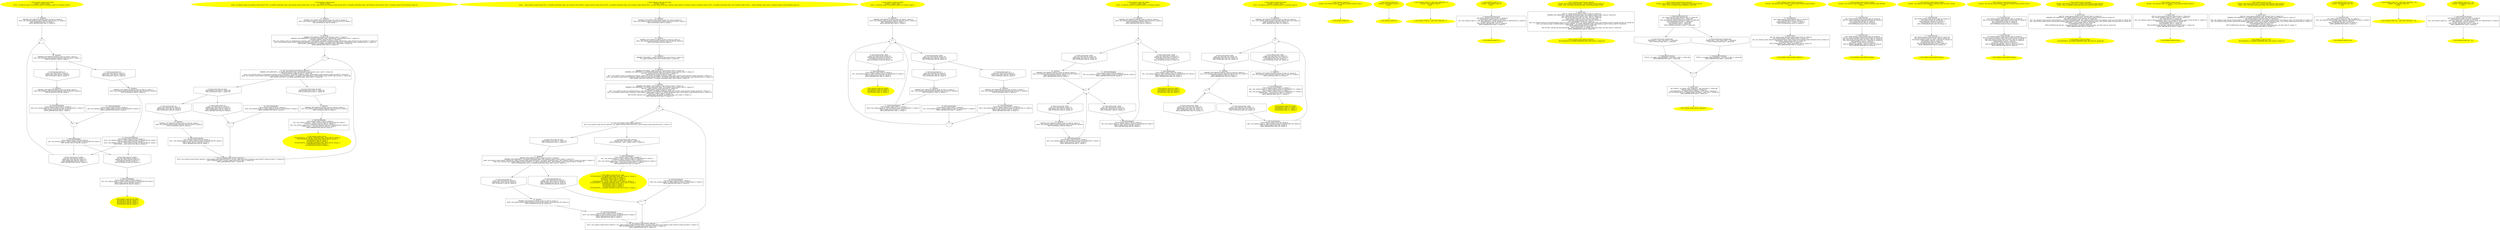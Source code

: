 /* @generated */
digraph cfg {
"test_do_while#continue_scope#8999676231552324448.9fe455097ef7e757730530e9e7c09864_1" [label="1: Start continue_scope::test_do_while\nFormals:  a:_Bool b:_Bool\nLocals:  x3:continue_scope::X x4:continue_scope::X x2:continue_scope::X x1:continue_scope::X \n  " color=yellow style=filled]
	

	 "test_do_while#continue_scope#8999676231552324448.9fe455097ef7e757730530e9e7c09864_1" -> "test_do_while#continue_scope#8999676231552324448.9fe455097ef7e757730530e9e7c09864_17" ;
"test_do_while#continue_scope#8999676231552324448.9fe455097ef7e757730530e9e7c09864_2" [label="2: Exit continue_scope::test_do_while \n   NULLIFY(&x3); [line 89, column 1]\n  NULLIFY(&x1); [line 89, column 1]\n  NULLIFY(&x4); [line 89, column 1]\n  NULLIFY(&x2); [line 89, column 1]\n " color=yellow style=filled]
	

"test_do_while#continue_scope#8999676231552324448.9fe455097ef7e757730530e9e7c09864_3" [label="3:  Destruction(Scope) \n   _=*&x1:continue_scope::X [line 89, column 1]\n  n$1=_fun_continue_scope::X::~X(&x1:continue_scope::X*) injected [line 89, column 1]\n  EXIT_SCOPE(_,n$1,x1); [line 89, column 1]\n  APPLY_ABSTRACTION; [line 89, column 1]\n " shape="box"]
	

	 "test_do_while#continue_scope#8999676231552324448.9fe455097ef7e757730530e9e7c09864_3" -> "test_do_while#continue_scope#8999676231552324448.9fe455097ef7e757730530e9e7c09864_2" ;
"test_do_while#continue_scope#8999676231552324448.9fe455097ef7e757730530e9e7c09864_4" [label="4: + \n  " ]
	

	 "test_do_while#continue_scope#8999676231552324448.9fe455097ef7e757730530e9e7c09864_4" -> "test_do_while#continue_scope#8999676231552324448.9fe455097ef7e757730530e9e7c09864_16" ;
"test_do_while#continue_scope#8999676231552324448.9fe455097ef7e757730530e9e7c09864_5" [label="5: Prune (true branch, do while) \n   n$3=*&a:_Bool [line 88, column 12]\n  PRUNE(n$3, true); [line 88, column 12]\n  EXIT_SCOPE(n$3); [line 88, column 12]\n  APPLY_ABSTRACTION; [line 88, column 12]\n " shape="invhouse"]
	

	 "test_do_while#continue_scope#8999676231552324448.9fe455097ef7e757730530e9e7c09864_5" -> "test_do_while#continue_scope#8999676231552324448.9fe455097ef7e757730530e9e7c09864_4" ;
"test_do_while#continue_scope#8999676231552324448.9fe455097ef7e757730530e9e7c09864_6" [label="6: Prune (false branch, do while) \n   n$3=*&a:_Bool [line 88, column 12]\n  PRUNE(!n$3, false); [line 88, column 12]\n  NULLIFY(&a); [line 88, column 12]\n  EXIT_SCOPE(n$3,a); [line 88, column 12]\n " shape="invhouse"]
	

	 "test_do_while#continue_scope#8999676231552324448.9fe455097ef7e757730530e9e7c09864_6" -> "test_do_while#continue_scope#8999676231552324448.9fe455097ef7e757730530e9e7c09864_3" ;
"test_do_while#continue_scope#8999676231552324448.9fe455097ef7e757730530e9e7c09864_7" [label="7:  Destruction(Scope) \n   _=*&x2:continue_scope::X [line 88, column 3]\n  n$5=_fun_continue_scope::X::~X(&x2:continue_scope::X*) injected [line 88, column 3]\n  EXIT_SCOPE(_,n$5,x2); [line 88, column 3]\n " shape="box"]
	

	 "test_do_while#continue_scope#8999676231552324448.9fe455097ef7e757730530e9e7c09864_7" -> "test_do_while#continue_scope#8999676231552324448.9fe455097ef7e757730530e9e7c09864_5" ;
	 "test_do_while#continue_scope#8999676231552324448.9fe455097ef7e757730530e9e7c09864_7" -> "test_do_while#continue_scope#8999676231552324448.9fe455097ef7e757730530e9e7c09864_6" ;
"test_do_while#continue_scope#8999676231552324448.9fe455097ef7e757730530e9e7c09864_8" [label="8: + \n  " ]
	

	 "test_do_while#continue_scope#8999676231552324448.9fe455097ef7e757730530e9e7c09864_8" -> "test_do_while#continue_scope#8999676231552324448.9fe455097ef7e757730530e9e7c09864_7" ;
"test_do_while#continue_scope#8999676231552324448.9fe455097ef7e757730530e9e7c09864_9" [label="9: Prune (true branch, if) \n   n$7=*&b:_Bool [line 82, column 9]\n  PRUNE(n$7, true); [line 82, column 9]\n  EXIT_SCOPE(n$7); [line 82, column 9]\n " shape="invhouse"]
	

	 "test_do_while#continue_scope#8999676231552324448.9fe455097ef7e757730530e9e7c09864_9" -> "test_do_while#continue_scope#8999676231552324448.9fe455097ef7e757730530e9e7c09864_13" ;
"test_do_while#continue_scope#8999676231552324448.9fe455097ef7e757730530e9e7c09864_10" [label="10: Prune (false branch, if) \n   n$7=*&b:_Bool [line 82, column 9]\n  PRUNE(!n$7, false); [line 82, column 9]\n  EXIT_SCOPE(n$7); [line 82, column 9]\n " shape="invhouse"]
	

	 "test_do_while#continue_scope#8999676231552324448.9fe455097ef7e757730530e9e7c09864_10" -> "test_do_while#continue_scope#8999676231552324448.9fe455097ef7e757730530e9e7c09864_15" ;
"test_do_while#continue_scope#8999676231552324448.9fe455097ef7e757730530e9e7c09864_11" [label="11:  Destruction(Scope) \n   _=*&x3:continue_scope::X [line 85, column 5]\n  n$9=_fun_continue_scope::X::~X(&x3:continue_scope::X*) injected [line 85, column 5]\n  APPLY_ABSTRACTION; [line 85, column 5]\n " shape="box"]
	

	 "test_do_while#continue_scope#8999676231552324448.9fe455097ef7e757730530e9e7c09864_11" -> "test_do_while#continue_scope#8999676231552324448.9fe455097ef7e757730530e9e7c09864_8" ;
"test_do_while#continue_scope#8999676231552324448.9fe455097ef7e757730530e9e7c09864_12" [label="12:  Destruction(continue) \n   _=*&x3:continue_scope::X [line 84, column 7]\n  n$12=_fun_continue_scope::X::~X(&x3:continue_scope::X*) injected [line 84, column 7]\n  _=*&x2:continue_scope::X [line 84, column 7]\n  n$14=_fun_continue_scope::X::~X(&x2:continue_scope::X*) injected [line 84, column 7]\n  EXIT_SCOPE(_,_,n$12,n$14,x2,x3); [line 84, column 7]\n " shape="box"]
	

	 "test_do_while#continue_scope#8999676231552324448.9fe455097ef7e757730530e9e7c09864_12" -> "test_do_while#continue_scope#8999676231552324448.9fe455097ef7e757730530e9e7c09864_5" ;
	 "test_do_while#continue_scope#8999676231552324448.9fe455097ef7e757730530e9e7c09864_12" -> "test_do_while#continue_scope#8999676231552324448.9fe455097ef7e757730530e9e7c09864_6" ;
"test_do_while#continue_scope#8999676231552324448.9fe455097ef7e757730530e9e7c09864_13" [label="13:  DeclStmt \n   VARIABLE_DECLARED(x3:continue_scope::X); [line 83, column 7]\n  n$16=_fun_continue_scope::X::X(&x3:continue_scope::X*) [line 83, column 9]\n  EXIT_SCOPE(n$16); [line 83, column 9]\n " shape="box"]
	

	 "test_do_while#continue_scope#8999676231552324448.9fe455097ef7e757730530e9e7c09864_13" -> "test_do_while#continue_scope#8999676231552324448.9fe455097ef7e757730530e9e7c09864_12" ;
"test_do_while#continue_scope#8999676231552324448.9fe455097ef7e757730530e9e7c09864_14" [label="14:  Destruction(Scope) \n   _=*&x4:continue_scope::X [line 87, column 5]\n  n$18=_fun_continue_scope::X::~X(&x4:continue_scope::X*) injected [line 87, column 5]\n  EXIT_SCOPE(_,n$18,x4); [line 87, column 5]\n  APPLY_ABSTRACTION; [line 87, column 5]\n " shape="box"]
	

	 "test_do_while#continue_scope#8999676231552324448.9fe455097ef7e757730530e9e7c09864_14" -> "test_do_while#continue_scope#8999676231552324448.9fe455097ef7e757730530e9e7c09864_8" ;
"test_do_while#continue_scope#8999676231552324448.9fe455097ef7e757730530e9e7c09864_15" [label="15:  DeclStmt \n   VARIABLE_DECLARED(x4:continue_scope::X); [line 86, column 7]\n  n$20=_fun_continue_scope::X::X(&x4:continue_scope::X*) [line 86, column 9]\n  EXIT_SCOPE(n$20); [line 86, column 9]\n " shape="box"]
	

	 "test_do_while#continue_scope#8999676231552324448.9fe455097ef7e757730530e9e7c09864_15" -> "test_do_while#continue_scope#8999676231552324448.9fe455097ef7e757730530e9e7c09864_14" ;
"test_do_while#continue_scope#8999676231552324448.9fe455097ef7e757730530e9e7c09864_16" [label="16:  DeclStmt \n   VARIABLE_DECLARED(x2:continue_scope::X); [line 81, column 5]\n  n$22=_fun_continue_scope::X::X(&x2:continue_scope::X*) [line 81, column 7]\n  EXIT_SCOPE(n$22); [line 81, column 7]\n " shape="box"]
	

	 "test_do_while#continue_scope#8999676231552324448.9fe455097ef7e757730530e9e7c09864_16" -> "test_do_while#continue_scope#8999676231552324448.9fe455097ef7e757730530e9e7c09864_9" ;
	 "test_do_while#continue_scope#8999676231552324448.9fe455097ef7e757730530e9e7c09864_16" -> "test_do_while#continue_scope#8999676231552324448.9fe455097ef7e757730530e9e7c09864_10" ;
"test_do_while#continue_scope#8999676231552324448.9fe455097ef7e757730530e9e7c09864_17" [label="17:  DeclStmt \n   VARIABLE_DECLARED(x1:continue_scope::X); [line 79, column 3]\n  n$24=_fun_continue_scope::X::X(&x1:continue_scope::X*) [line 79, column 5]\n  EXIT_SCOPE(n$24); [line 79, column 5]\n  APPLY_ABSTRACTION; [line 79, column 5]\n " shape="box"]
	

	 "test_do_while#continue_scope#8999676231552324448.9fe455097ef7e757730530e9e7c09864_17" -> "test_do_while#continue_scope#8999676231552324448.9fe455097ef7e757730530e9e7c09864_4" ;
"test_for#continue_scope#10203739842900202560.4cb2db668430574619fdf529fdd4af8c_1" [label="1: Start continue_scope::test_for\nFormals:  b:_Bool\nLocals:  x2:continue_scope::X it:continue_scope::iterator 0$?%__sil_tmpSIL_materialize_temp__n$6:continue_scope::iterator 0$?%__sil_tmp__temp_return_n$13:continue_scope::iterator 0$?%__sil_tmpSIL_materialize_temp__n$16:continue_scope::iterator const  x1:continue_scope::X vector:continue_scope::vec \n  " color=yellow style=filled]
	

	 "test_for#continue_scope#10203739842900202560.4cb2db668430574619fdf529fdd4af8c_1" -> "test_for#continue_scope#10203739842900202560.4cb2db668430574619fdf529fdd4af8c_17" ;
"test_for#continue_scope#10203739842900202560.4cb2db668430574619fdf529fdd4af8c_2" [label="2: Exit continue_scope::test_for \n   NULLIFY(&0$?%__sil_tmpSIL_materialize_temp__n$16); [line 64, column 1]\n  NULLIFY(&0$?%__sil_tmp__temp_return_n$13); [line 64, column 1]\n  NULLIFY(&x2); [line 64, column 1]\n  NULLIFY(&x1); [line 64, column 1]\n  NULLIFY(&0$?%__sil_tmpSIL_materialize_temp__n$6); [line 64, column 1]\n  NULLIFY(&it); [line 64, column 1]\n  NULLIFY(&vector); [line 64, column 1]\n " color=yellow style=filled]
	

"test_for#continue_scope#10203739842900202560.4cb2db668430574619fdf529fdd4af8c_3" [label="3:  Destruction(Scope) \n   _=*&x2:continue_scope::X [line 64, column 1]\n  n$1=_fun_continue_scope::X::~X(&x2:continue_scope::X*) injected [line 64, column 1]\n  _=*&vector:continue_scope::vec [line 64, column 1]\n  n$3=_fun_continue_scope::vec::~vec(&vector:continue_scope::vec*) injected [line 64, column 1]\n  EXIT_SCOPE(_,_,n$1,n$3,vector,x2); [line 64, column 1]\n  APPLY_ABSTRACTION; [line 64, column 1]\n " shape="box"]
	

	 "test_for#continue_scope#10203739842900202560.4cb2db668430574619fdf529fdd4af8c_3" -> "test_for#continue_scope#10203739842900202560.4cb2db668430574619fdf529fdd4af8c_2" ;
"test_for#continue_scope#10203739842900202560.4cb2db668430574619fdf529fdd4af8c_4" [label="4:  DeclStmt \n   VARIABLE_DECLARED(x2:continue_scope::X); [line 63, column 3]\n  n$5=_fun_continue_scope::X::X(&x2:continue_scope::X*) [line 63, column 5]\n  EXIT_SCOPE(n$5); [line 63, column 5]\n " shape="box"]
	

	 "test_for#continue_scope#10203739842900202560.4cb2db668430574619fdf529fdd4af8c_4" -> "test_for#continue_scope#10203739842900202560.4cb2db668430574619fdf529fdd4af8c_3" ;
"test_for#continue_scope#10203739842900202560.4cb2db668430574619fdf529fdd4af8c_5" [label="5: + \n  " ]
	

	 "test_for#continue_scope#10203739842900202560.4cb2db668430574619fdf529fdd4af8c_5" -> "test_for#continue_scope#10203739842900202560.4cb2db668430574619fdf529fdd4af8c_8" ;
"test_for#continue_scope#10203739842900202560.4cb2db668430574619fdf529fdd4af8c_6" [label="6:  DeclStmt \n   VARIABLE_DECLARED(it:continue_scope::iterator); [line 57, column 8]\n  VARIABLE_DECLARED(0$?%__sil_tmpSIL_materialize_temp__n$6:continue_scope::iterator); [line 57, column 22]\n  _=*&vector:continue_scope::vec [line 57, column 22]\n  n$9=_fun_continue_scope::vec::begin(&vector:continue_scope::vec&,&0$?%__sil_tmpSIL_materialize_temp__n$6:continue_scope::iterator*) assign_last [line 57, column 22]\n  n$10=_fun_continue_scope::iterator::iterator(&it:continue_scope::iterator*,&0$?%__sil_tmpSIL_materialize_temp__n$6:continue_scope::iterator&) [line 57, column 22]\n  EXIT_SCOPE(_,n$9,n$10,0$?%__sil_tmpSIL_materialize_temp__n$6); [line 57, column 22]\n  APPLY_ABSTRACTION; [line 57, column 22]\n " shape="box"]
	

	 "test_for#continue_scope#10203739842900202560.4cb2db668430574619fdf529fdd4af8c_6" -> "test_for#continue_scope#10203739842900202560.4cb2db668430574619fdf529fdd4af8c_5" ;
"test_for#continue_scope#10203739842900202560.4cb2db668430574619fdf529fdd4af8c_7" [label="7:  Call _fun_continue_scope::iterator::operator++ \n   n$14=_fun_continue_scope::iterator::operator++(&it:continue_scope::iterator&,&0$?%__sil_tmp__temp_return_n$13:continue_scope::iterator*) assign_last [line 57, column 58]\n  EXIT_SCOPE(n$14,0$?%__sil_tmp__temp_return_n$13); [line 57, column 58]\n  APPLY_ABSTRACTION; [line 57, column 58]\n " shape="box"]
	

	 "test_for#continue_scope#10203739842900202560.4cb2db668430574619fdf529fdd4af8c_7" -> "test_for#continue_scope#10203739842900202560.4cb2db668430574619fdf529fdd4af8c_5" ;
"test_for#continue_scope#10203739842900202560.4cb2db668430574619fdf529fdd4af8c_8" [label="8:  Call _fun_continue_scope::iterator::operator!= \n   VARIABLE_DECLARED(0$?%__sil_tmpSIL_materialize_temp__n$16:continue_scope::iterator const ); [line 57, column 44]\n  _=*&vector:continue_scope::vec [line 57, column 44]\n  n$19=_fun_continue_scope::vec::end(&vector:continue_scope::vec&,&0$?%__sil_tmpSIL_materialize_temp__n$16:continue_scope::iterator*) assign_last [line 57, column 44]\n  n$20=_fun_continue_scope::iterator::operator!=(&it:continue_scope::iterator&,&0$?%__sil_tmpSIL_materialize_temp__n$16:continue_scope::iterator const &) [line 57, column 38]\n  EXIT_SCOPE(_,n$19,0$?%__sil_tmpSIL_materialize_temp__n$16); [line 57, column 38]\n " shape="box"]
	

	 "test_for#continue_scope#10203739842900202560.4cb2db668430574619fdf529fdd4af8c_8" -> "test_for#continue_scope#10203739842900202560.4cb2db668430574619fdf529fdd4af8c_9" ;
	 "test_for#continue_scope#10203739842900202560.4cb2db668430574619fdf529fdd4af8c_8" -> "test_for#continue_scope#10203739842900202560.4cb2db668430574619fdf529fdd4af8c_10" ;
"test_for#continue_scope#10203739842900202560.4cb2db668430574619fdf529fdd4af8c_9" [label="9: Prune (true branch, for loop) \n   PRUNE(n$20, true); [line 57, column 38]\n  EXIT_SCOPE(n$20); [line 57, column 38]\n " shape="invhouse"]
	

	 "test_for#continue_scope#10203739842900202560.4cb2db668430574619fdf529fdd4af8c_9" -> "test_for#continue_scope#10203739842900202560.4cb2db668430574619fdf529fdd4af8c_12" ;
	 "test_for#continue_scope#10203739842900202560.4cb2db668430574619fdf529fdd4af8c_9" -> "test_for#continue_scope#10203739842900202560.4cb2db668430574619fdf529fdd4af8c_13" ;
"test_for#continue_scope#10203739842900202560.4cb2db668430574619fdf529fdd4af8c_10" [label="10: Prune (false branch, for loop) \n   PRUNE(!n$20, false); [line 57, column 38]\n  EXIT_SCOPE(n$20,it); [line 57, column 38]\n " shape="invhouse"]
	

	 "test_for#continue_scope#10203739842900202560.4cb2db668430574619fdf529fdd4af8c_10" -> "test_for#continue_scope#10203739842900202560.4cb2db668430574619fdf529fdd4af8c_4" ;
"test_for#continue_scope#10203739842900202560.4cb2db668430574619fdf529fdd4af8c_11" [label="11: + \n  " ]
	

	 "test_for#continue_scope#10203739842900202560.4cb2db668430574619fdf529fdd4af8c_11" -> "test_for#continue_scope#10203739842900202560.4cb2db668430574619fdf529fdd4af8c_7" ;
"test_for#continue_scope#10203739842900202560.4cb2db668430574619fdf529fdd4af8c_12" [label="12: Prune (true branch, if) \n   n$22=*&b:_Bool [line 58, column 9]\n  PRUNE(n$22, true); [line 58, column 9]\n  EXIT_SCOPE(n$22); [line 58, column 9]\n " shape="invhouse"]
	

	 "test_for#continue_scope#10203739842900202560.4cb2db668430574619fdf529fdd4af8c_12" -> "test_for#continue_scope#10203739842900202560.4cb2db668430574619fdf529fdd4af8c_16" ;
"test_for#continue_scope#10203739842900202560.4cb2db668430574619fdf529fdd4af8c_13" [label="13: Prune (false branch, if) \n   n$22=*&b:_Bool [line 58, column 9]\n  PRUNE(!n$22, false); [line 58, column 9]\n  EXIT_SCOPE(n$22); [line 58, column 9]\n  APPLY_ABSTRACTION; [line 58, column 9]\n " shape="invhouse"]
	

	 "test_for#continue_scope#10203739842900202560.4cb2db668430574619fdf529fdd4af8c_13" -> "test_for#continue_scope#10203739842900202560.4cb2db668430574619fdf529fdd4af8c_11" ;
"test_for#continue_scope#10203739842900202560.4cb2db668430574619fdf529fdd4af8c_14" [label="14:  Destruction(Scope) \n   _=*&x1:continue_scope::X [line 61, column 5]\n  n$24=_fun_continue_scope::X::~X(&x1:continue_scope::X*) injected [line 61, column 5]\n  APPLY_ABSTRACTION; [line 61, column 5]\n " shape="box"]
	

	 "test_for#continue_scope#10203739842900202560.4cb2db668430574619fdf529fdd4af8c_14" -> "test_for#continue_scope#10203739842900202560.4cb2db668430574619fdf529fdd4af8c_11" ;
"test_for#continue_scope#10203739842900202560.4cb2db668430574619fdf529fdd4af8c_15" [label="15:  Destruction(continue) \n   _=*&x1:continue_scope::X [line 60, column 7]\n  n$27=_fun_continue_scope::X::~X(&x1:continue_scope::X*) injected [line 60, column 7]\n  EXIT_SCOPE(_,n$27,x1); [line 60, column 7]\n  APPLY_ABSTRACTION; [line 60, column 7]\n " shape="box"]
	

	 "test_for#continue_scope#10203739842900202560.4cb2db668430574619fdf529fdd4af8c_15" -> "test_for#continue_scope#10203739842900202560.4cb2db668430574619fdf529fdd4af8c_7" ;
"test_for#continue_scope#10203739842900202560.4cb2db668430574619fdf529fdd4af8c_16" [label="16:  DeclStmt \n   VARIABLE_DECLARED(x1:continue_scope::X); [line 59, column 7]\n  n$29=_fun_continue_scope::X::X(&x1:continue_scope::X*) [line 59, column 9]\n  EXIT_SCOPE(n$29); [line 59, column 9]\n " shape="box"]
	

	 "test_for#continue_scope#10203739842900202560.4cb2db668430574619fdf529fdd4af8c_16" -> "test_for#continue_scope#10203739842900202560.4cb2db668430574619fdf529fdd4af8c_15" ;
"test_for#continue_scope#10203739842900202560.4cb2db668430574619fdf529fdd4af8c_17" [label="17:  DeclStmt \n   VARIABLE_DECLARED(vector:continue_scope::vec); [line 56, column 3]\n  n$33=_fun_continue_scope::vec::vec(&vector:continue_scope::vec*) [line 56, column 7]\n  EXIT_SCOPE(n$33); [line 56, column 7]\n " shape="box"]
	

	 "test_for#continue_scope#10203739842900202560.4cb2db668430574619fdf529fdd4af8c_17" -> "test_for#continue_scope#10203739842900202560.4cb2db668430574619fdf529fdd4af8c_6" ;
"test_for_range#continue_scope#9937708960633325401.fa75d7368d8f711ae7e040a8b2ae1442_1" [label="1: Start continue_scope::test_for_range\nFormals:  b:_Bool\nLocals:  __end1:continue_scope::iterator 0$?%__sil_tmpSIL_materialize_temp__n$7:continue_scope::iterator __begin1:continue_scope::iterator 0$?%__sil_tmpSIL_materialize_temp__n$13:continue_scope::iterator 0$?%__sil_tmp__temp_return_n$21:continue_scope::iterator x2:continue_scope::X x:continue_scope::X 0$?%__sil_tmpSIL_materialize_temp__n$37:continue_scope::X const  __range1:continue_scope::vec& x1:continue_scope::X vector:continue_scope::vec \n  " color=yellow style=filled]
	

	 "test_for_range#continue_scope#9937708960633325401.fa75d7368d8f711ae7e040a8b2ae1442_1" -> "test_for_range#continue_scope#9937708960633325401.fa75d7368d8f711ae7e040a8b2ae1442_20" ;
"test_for_range#continue_scope#9937708960633325401.fa75d7368d8f711ae7e040a8b2ae1442_2" [label="2: Exit continue_scope::test_for_range \n   NULLIFY(&0$?%__sil_tmpSIL_materialize_temp__n$7); [line 53, column 1]\n  NULLIFY(&vector); [line 53, column 1]\n  NULLIFY(&__begin1); [line 53, column 1]\n  NULLIFY(&__end1); [line 53, column 1]\n  NULLIFY(&0$?%__sil_tmp__temp_return_n$21); [line 53, column 1]\n  NULLIFY(&0$?%__sil_tmpSIL_materialize_temp__n$13); [line 53, column 1]\n  NULLIFY(&x2); [line 53, column 1]\n  NULLIFY(&x1); [line 53, column 1]\n  NULLIFY(&x); [line 53, column 1]\n  NULLIFY(&0$?%__sil_tmpSIL_materialize_temp__n$37); [line 53, column 1]\n " color=yellow style=filled]
	

"test_for_range#continue_scope#9937708960633325401.fa75d7368d8f711ae7e040a8b2ae1442_3" [label="3:  Destruction(Scope) \n   _=*&x1:continue_scope::X [line 53, column 1]\n  n$1=_fun_continue_scope::X::~X(&x1:continue_scope::X*) injected [line 53, column 1]\n  _=*&vector:continue_scope::vec [line 53, column 1]\n  n$3=_fun_continue_scope::vec::~vec(&vector:continue_scope::vec*) injected [line 53, column 1]\n  EXIT_SCOPE(_,_,n$1,n$3,x1,vector); [line 53, column 1]\n  APPLY_ABSTRACTION; [line 53, column 1]\n " shape="box"]
	

	 "test_for_range#continue_scope#9937708960633325401.fa75d7368d8f711ae7e040a8b2ae1442_3" -> "test_for_range#continue_scope#9937708960633325401.fa75d7368d8f711ae7e040a8b2ae1442_2" ;
"test_for_range#continue_scope#9937708960633325401.fa75d7368d8f711ae7e040a8b2ae1442_4" [label="4: + \n  " ]
	

	 "test_for_range#continue_scope#9937708960633325401.fa75d7368d8f711ae7e040a8b2ae1442_4" -> "test_for_range#continue_scope#9937708960633325401.fa75d7368d8f711ae7e040a8b2ae1442_8" ;
"test_for_range#continue_scope#9937708960633325401.fa75d7368d8f711ae7e040a8b2ae1442_5" [label="5:  DeclStmt \n   VARIABLE_DECLARED(__end1:continue_scope::iterator); [line 47, column 12]\n  VARIABLE_DECLARED(0$?%__sil_tmpSIL_materialize_temp__n$7:continue_scope::iterator); [line 47, column 12]\n  n$8=*&__range1:continue_scope::vec& [line 47, column 12]\n  _=*n$8:continue_scope::vec [line 47, column 12]\n  n$11=_fun_continue_scope::vec::end(n$8:continue_scope::vec&,&0$?%__sil_tmpSIL_materialize_temp__n$7:continue_scope::iterator*) assign_last [line 47, column 12]\n  n$12=_fun_continue_scope::iterator::iterator(&__end1:continue_scope::iterator*,&0$?%__sil_tmpSIL_materialize_temp__n$7:continue_scope::iterator&) [line 47, column 12]\n  NULLIFY(&__range1); [line 47, column 12]\n  EXIT_SCOPE(_,n$8,n$11,n$12,__range1,0$?%__sil_tmpSIL_materialize_temp__n$7); [line 47, column 12]\n  APPLY_ABSTRACTION; [line 47, column 12]\n " shape="box"]
	

	 "test_for_range#continue_scope#9937708960633325401.fa75d7368d8f711ae7e040a8b2ae1442_5" -> "test_for_range#continue_scope#9937708960633325401.fa75d7368d8f711ae7e040a8b2ae1442_4" ;
"test_for_range#continue_scope#9937708960633325401.fa75d7368d8f711ae7e040a8b2ae1442_6" [label="6:  DeclStmt \n   VARIABLE_DECLARED(__begin1:continue_scope::iterator); [line 47, column 12]\n  VARIABLE_DECLARED(0$?%__sil_tmpSIL_materialize_temp__n$13:continue_scope::iterator); [line 47, column 12]\n  n$14=*&__range1:continue_scope::vec& [line 47, column 12]\n  _=*n$14:continue_scope::vec [line 47, column 12]\n  n$17=_fun_continue_scope::vec::begin(n$14:continue_scope::vec&,&0$?%__sil_tmpSIL_materialize_temp__n$13:continue_scope::iterator*) assign_last [line 47, column 12]\n  n$18=_fun_continue_scope::iterator::iterator(&__begin1:continue_scope::iterator*,&0$?%__sil_tmpSIL_materialize_temp__n$13:continue_scope::iterator&) [line 47, column 12]\n  EXIT_SCOPE(_,n$14,n$17,n$18,0$?%__sil_tmpSIL_materialize_temp__n$13); [line 47, column 12]\n " shape="box"]
	

	 "test_for_range#continue_scope#9937708960633325401.fa75d7368d8f711ae7e040a8b2ae1442_6" -> "test_for_range#continue_scope#9937708960633325401.fa75d7368d8f711ae7e040a8b2ae1442_5" ;
"test_for_range#continue_scope#9937708960633325401.fa75d7368d8f711ae7e040a8b2ae1442_7" [label="7:  Call _fun_continue_scope::iterator::operator++ \n   n$22=_fun_continue_scope::iterator::operator++(&__begin1:continue_scope::iterator&,&0$?%__sil_tmp__temp_return_n$21:continue_scope::iterator*) assign_last [line 47, column 12]\n  EXIT_SCOPE(n$22,0$?%__sil_tmp__temp_return_n$21); [line 47, column 12]\n  APPLY_ABSTRACTION; [line 47, column 12]\n " shape="box"]
	

	 "test_for_range#continue_scope#9937708960633325401.fa75d7368d8f711ae7e040a8b2ae1442_7" -> "test_for_range#continue_scope#9937708960633325401.fa75d7368d8f711ae7e040a8b2ae1442_4" ;
"test_for_range#continue_scope#9937708960633325401.fa75d7368d8f711ae7e040a8b2ae1442_8" [label="8:  Call _fun_continue_scope::iterator::operator!= \n   n$24=_fun_continue_scope::iterator::operator!=(&__begin1:continue_scope::iterator&,&__end1:continue_scope::iterator&) [line 47, column 12]\n " shape="box"]
	

	 "test_for_range#continue_scope#9937708960633325401.fa75d7368d8f711ae7e040a8b2ae1442_8" -> "test_for_range#continue_scope#9937708960633325401.fa75d7368d8f711ae7e040a8b2ae1442_9" ;
	 "test_for_range#continue_scope#9937708960633325401.fa75d7368d8f711ae7e040a8b2ae1442_8" -> "test_for_range#continue_scope#9937708960633325401.fa75d7368d8f711ae7e040a8b2ae1442_10" ;
"test_for_range#continue_scope#9937708960633325401.fa75d7368d8f711ae7e040a8b2ae1442_9" [label="9: Prune (true branch, for loop) \n   PRUNE(n$24, true); [line 47, column 12]\n  EXIT_SCOPE(n$24); [line 47, column 12]\n " shape="invhouse"]
	

	 "test_for_range#continue_scope#9937708960633325401.fa75d7368d8f711ae7e040a8b2ae1442_9" -> "test_for_range#continue_scope#9937708960633325401.fa75d7368d8f711ae7e040a8b2ae1442_17" ;
"test_for_range#continue_scope#9937708960633325401.fa75d7368d8f711ae7e040a8b2ae1442_10" [label="10: Prune (false branch, for loop) \n   PRUNE(!n$24, false); [line 47, column 12]\n  EXIT_SCOPE(n$24,__end1,__begin1); [line 47, column 12]\n " shape="invhouse"]
	

	 "test_for_range#continue_scope#9937708960633325401.fa75d7368d8f711ae7e040a8b2ae1442_10" -> "test_for_range#continue_scope#9937708960633325401.fa75d7368d8f711ae7e040a8b2ae1442_3" ;
"test_for_range#continue_scope#9937708960633325401.fa75d7368d8f711ae7e040a8b2ae1442_11" [label="11: + \n  " ]
	

	 "test_for_range#continue_scope#9937708960633325401.fa75d7368d8f711ae7e040a8b2ae1442_11" -> "test_for_range#continue_scope#9937708960633325401.fa75d7368d8f711ae7e040a8b2ae1442_7" ;
"test_for_range#continue_scope#9937708960633325401.fa75d7368d8f711ae7e040a8b2ae1442_12" [label="12: Prune (true branch, if) \n   n$27=*&b:_Bool [line 48, column 9]\n  PRUNE(n$27, true); [line 48, column 9]\n  EXIT_SCOPE(n$27); [line 48, column 9]\n " shape="invhouse"]
	

	 "test_for_range#continue_scope#9937708960633325401.fa75d7368d8f711ae7e040a8b2ae1442_12" -> "test_for_range#continue_scope#9937708960633325401.fa75d7368d8f711ae7e040a8b2ae1442_16" ;
"test_for_range#continue_scope#9937708960633325401.fa75d7368d8f711ae7e040a8b2ae1442_13" [label="13: Prune (false branch, if) \n   n$27=*&b:_Bool [line 48, column 9]\n  PRUNE(!n$27, false); [line 48, column 9]\n  EXIT_SCOPE(n$27,x); [line 48, column 9]\n  APPLY_ABSTRACTION; [line 48, column 9]\n " shape="invhouse"]
	

	 "test_for_range#continue_scope#9937708960633325401.fa75d7368d8f711ae7e040a8b2ae1442_13" -> "test_for_range#continue_scope#9937708960633325401.fa75d7368d8f711ae7e040a8b2ae1442_11" ;
"test_for_range#continue_scope#9937708960633325401.fa75d7368d8f711ae7e040a8b2ae1442_14" [label="14:  Destruction(Scope) \n   _=*&x2:continue_scope::X [line 51, column 5]\n  n$29=_fun_continue_scope::X::~X(&x2:continue_scope::X*) injected [line 51, column 5]\n  APPLY_ABSTRACTION; [line 51, column 5]\n " shape="box"]
	

	 "test_for_range#continue_scope#9937708960633325401.fa75d7368d8f711ae7e040a8b2ae1442_14" -> "test_for_range#continue_scope#9937708960633325401.fa75d7368d8f711ae7e040a8b2ae1442_11" ;
"test_for_range#continue_scope#9937708960633325401.fa75d7368d8f711ae7e040a8b2ae1442_15" [label="15:  Destruction(continue) \n   _=*&x2:continue_scope::X [line 50, column 7]\n  n$32=_fun_continue_scope::X::~X(&x2:continue_scope::X*) injected [line 50, column 7]\n  EXIT_SCOPE(_,n$32,x2); [line 50, column 7]\n  APPLY_ABSTRACTION; [line 50, column 7]\n " shape="box"]
	

	 "test_for_range#continue_scope#9937708960633325401.fa75d7368d8f711ae7e040a8b2ae1442_15" -> "test_for_range#continue_scope#9937708960633325401.fa75d7368d8f711ae7e040a8b2ae1442_7" ;
"test_for_range#continue_scope#9937708960633325401.fa75d7368d8f711ae7e040a8b2ae1442_16" [label="16:  DeclStmt \n   VARIABLE_DECLARED(x2:continue_scope::X); [line 49, column 7]\n  n$34=_fun_continue_scope::X::X(&x2:continue_scope::X*,&x:continue_scope::X&) [line 49, column 14]\n  EXIT_SCOPE(n$34,x); [line 49, column 14]\n " shape="box"]
	

	 "test_for_range#continue_scope#9937708960633325401.fa75d7368d8f711ae7e040a8b2ae1442_16" -> "test_for_range#continue_scope#9937708960633325401.fa75d7368d8f711ae7e040a8b2ae1442_15" ;
"test_for_range#continue_scope#9937708960633325401.fa75d7368d8f711ae7e040a8b2ae1442_17" [label="17:  DeclStmt \n   VARIABLE_DECLARED(x:continue_scope::X); [line 47, column 8]\n  VARIABLE_DECLARED(0$?%__sil_tmpSIL_materialize_temp__n$37:continue_scope::X const ); [line 47, column 12]\n  n$40=_fun_continue_scope::iterator::operator*(&__begin1:continue_scope::iterator&,&0$?%__sil_tmpSIL_materialize_temp__n$37:continue_scope::X*) assign_last [line 47, column 12]\n  n$41=_fun_continue_scope::X::X(&x:continue_scope::X*,&0$?%__sil_tmpSIL_materialize_temp__n$37:continue_scope::X const &) [line 47, column 12]\n  EXIT_SCOPE(n$40,n$41,0$?%__sil_tmpSIL_materialize_temp__n$37); [line 47, column 12]\n " shape="box"]
	

	 "test_for_range#continue_scope#9937708960633325401.fa75d7368d8f711ae7e040a8b2ae1442_17" -> "test_for_range#continue_scope#9937708960633325401.fa75d7368d8f711ae7e040a8b2ae1442_12" ;
	 "test_for_range#continue_scope#9937708960633325401.fa75d7368d8f711ae7e040a8b2ae1442_17" -> "test_for_range#continue_scope#9937708960633325401.fa75d7368d8f711ae7e040a8b2ae1442_13" ;
"test_for_range#continue_scope#9937708960633325401.fa75d7368d8f711ae7e040a8b2ae1442_18" [label="18:  DeclStmt \n   VARIABLE_DECLARED(__range1:continue_scope::vec&); [line 47, column 14]\n  *&__range1:continue_scope::vec&=&vector [line 47, column 14]\n " shape="box"]
	

	 "test_for_range#continue_scope#9937708960633325401.fa75d7368d8f711ae7e040a8b2ae1442_18" -> "test_for_range#continue_scope#9937708960633325401.fa75d7368d8f711ae7e040a8b2ae1442_6" ;
"test_for_range#continue_scope#9937708960633325401.fa75d7368d8f711ae7e040a8b2ae1442_19" [label="19:  DeclStmt \n   VARIABLE_DECLARED(x1:continue_scope::X); [line 46, column 3]\n  n$43=_fun_continue_scope::X::X(&x1:continue_scope::X*) [line 46, column 5]\n  EXIT_SCOPE(n$43); [line 46, column 5]\n " shape="box"]
	

	 "test_for_range#continue_scope#9937708960633325401.fa75d7368d8f711ae7e040a8b2ae1442_19" -> "test_for_range#continue_scope#9937708960633325401.fa75d7368d8f711ae7e040a8b2ae1442_18" ;
"test_for_range#continue_scope#9937708960633325401.fa75d7368d8f711ae7e040a8b2ae1442_20" [label="20:  DeclStmt \n   VARIABLE_DECLARED(vector:continue_scope::vec); [line 45, column 3]\n  n$44=_fun_continue_scope::vec::vec(&vector:continue_scope::vec*) [line 45, column 7]\n  EXIT_SCOPE(n$44); [line 45, column 7]\n " shape="box"]
	

	 "test_for_range#continue_scope#9937708960633325401.fa75d7368d8f711ae7e040a8b2ae1442_20" -> "test_for_range#continue_scope#9937708960633325401.fa75d7368d8f711ae7e040a8b2ae1442_19" ;
"test_while1#continue_scope#7540876780991944911.b81085ce953e1cd4f035dc0322ac5331_1" [label="1: Start continue_scope::test_while1\nFormals:  a:_Bool b:_Bool\nLocals:  x2:continue_scope::X x4:continue_scope::X x1:continue_scope::X \n  " color=yellow style=filled]
	

	 "test_while1#continue_scope#7540876780991944911.b81085ce953e1cd4f035dc0322ac5331_1" -> "test_while1#continue_scope#7540876780991944911.b81085ce953e1cd4f035dc0322ac5331_15" ;
"test_while1#continue_scope#7540876780991944911.b81085ce953e1cd4f035dc0322ac5331_2" [label="2: Exit continue_scope::test_while1 \n   NULLIFY(&x2); [line 76, column 1]\n  NULLIFY(&x1); [line 76, column 1]\n  NULLIFY(&x4); [line 76, column 1]\n " color=yellow style=filled]
	

"test_while1#continue_scope#7540876780991944911.b81085ce953e1cd4f035dc0322ac5331_3" [label="3:  Destruction(Scope) \n   _=*&x1:continue_scope::X [line 76, column 1]\n  n$1=_fun_continue_scope::X::~X(&x1:continue_scope::X*) injected [line 76, column 1]\n  EXIT_SCOPE(_,n$1,x1); [line 76, column 1]\n  APPLY_ABSTRACTION; [line 76, column 1]\n " shape="box"]
	

	 "test_while1#continue_scope#7540876780991944911.b81085ce953e1cd4f035dc0322ac5331_3" -> "test_while1#continue_scope#7540876780991944911.b81085ce953e1cd4f035dc0322ac5331_2" ;
"test_while1#continue_scope#7540876780991944911.b81085ce953e1cd4f035dc0322ac5331_4" [label="4: + \n  " ]
	

	 "test_while1#continue_scope#7540876780991944911.b81085ce953e1cd4f035dc0322ac5331_4" -> "test_while1#continue_scope#7540876780991944911.b81085ce953e1cd4f035dc0322ac5331_5" ;
	 "test_while1#continue_scope#7540876780991944911.b81085ce953e1cd4f035dc0322ac5331_4" -> "test_while1#continue_scope#7540876780991944911.b81085ce953e1cd4f035dc0322ac5331_6" ;
"test_while1#continue_scope#7540876780991944911.b81085ce953e1cd4f035dc0322ac5331_5" [label="5: Prune (true branch, while) \n   n$3=*&a:_Bool [line 68, column 10]\n  PRUNE(n$3, true); [line 68, column 10]\n  EXIT_SCOPE(n$3); [line 68, column 10]\n " shape="invhouse"]
	

	 "test_while1#continue_scope#7540876780991944911.b81085ce953e1cd4f035dc0322ac5331_5" -> "test_while1#continue_scope#7540876780991944911.b81085ce953e1cd4f035dc0322ac5331_8" ;
	 "test_while1#continue_scope#7540876780991944911.b81085ce953e1cd4f035dc0322ac5331_5" -> "test_while1#continue_scope#7540876780991944911.b81085ce953e1cd4f035dc0322ac5331_9" ;
"test_while1#continue_scope#7540876780991944911.b81085ce953e1cd4f035dc0322ac5331_6" [label="6: Prune (false branch, while) \n   n$3=*&a:_Bool [line 68, column 10]\n  PRUNE(!n$3, false); [line 68, column 10]\n  NULLIFY(&a); [line 68, column 10]\n  EXIT_SCOPE(n$3,a); [line 68, column 10]\n " shape="invhouse"]
	

	 "test_while1#continue_scope#7540876780991944911.b81085ce953e1cd4f035dc0322ac5331_6" -> "test_while1#continue_scope#7540876780991944911.b81085ce953e1cd4f035dc0322ac5331_3" ;
"test_while1#continue_scope#7540876780991944911.b81085ce953e1cd4f035dc0322ac5331_7" [label="7: + \n  " ]
	

	 "test_while1#continue_scope#7540876780991944911.b81085ce953e1cd4f035dc0322ac5331_7" -> "test_while1#continue_scope#7540876780991944911.b81085ce953e1cd4f035dc0322ac5331_4" ;
"test_while1#continue_scope#7540876780991944911.b81085ce953e1cd4f035dc0322ac5331_8" [label="8: Prune (true branch, if) \n   n$5=*&b:_Bool [line 69, column 9]\n  PRUNE(n$5, true); [line 69, column 9]\n  EXIT_SCOPE(n$5); [line 69, column 9]\n " shape="invhouse"]
	

	 "test_while1#continue_scope#7540876780991944911.b81085ce953e1cd4f035dc0322ac5331_8" -> "test_while1#continue_scope#7540876780991944911.b81085ce953e1cd4f035dc0322ac5331_12" ;
"test_while1#continue_scope#7540876780991944911.b81085ce953e1cd4f035dc0322ac5331_9" [label="9: Prune (false branch, if) \n   n$5=*&b:_Bool [line 69, column 9]\n  PRUNE(!n$5, false); [line 69, column 9]\n  EXIT_SCOPE(n$5); [line 69, column 9]\n " shape="invhouse"]
	

	 "test_while1#continue_scope#7540876780991944911.b81085ce953e1cd4f035dc0322ac5331_9" -> "test_while1#continue_scope#7540876780991944911.b81085ce953e1cd4f035dc0322ac5331_14" ;
"test_while1#continue_scope#7540876780991944911.b81085ce953e1cd4f035dc0322ac5331_10" [label="10:  Destruction(Scope) \n   _=*&x2:continue_scope::X [line 72, column 5]\n  n$7=_fun_continue_scope::X::~X(&x2:continue_scope::X*) injected [line 72, column 5]\n  APPLY_ABSTRACTION; [line 72, column 5]\n " shape="box"]
	

	 "test_while1#continue_scope#7540876780991944911.b81085ce953e1cd4f035dc0322ac5331_10" -> "test_while1#continue_scope#7540876780991944911.b81085ce953e1cd4f035dc0322ac5331_7" ;
"test_while1#continue_scope#7540876780991944911.b81085ce953e1cd4f035dc0322ac5331_11" [label="11:  Destruction(continue) \n   _=*&x2:continue_scope::X [line 71, column 7]\n  n$10=_fun_continue_scope::X::~X(&x2:continue_scope::X*) injected [line 71, column 7]\n  EXIT_SCOPE(_,n$10,x2); [line 71, column 7]\n  APPLY_ABSTRACTION; [line 71, column 7]\n " shape="box"]
	

	 "test_while1#continue_scope#7540876780991944911.b81085ce953e1cd4f035dc0322ac5331_11" -> "test_while1#continue_scope#7540876780991944911.b81085ce953e1cd4f035dc0322ac5331_4" ;
"test_while1#continue_scope#7540876780991944911.b81085ce953e1cd4f035dc0322ac5331_12" [label="12:  DeclStmt \n   VARIABLE_DECLARED(x2:continue_scope::X); [line 70, column 7]\n  n$12=_fun_continue_scope::X::X(&x2:continue_scope::X*) [line 70, column 9]\n  EXIT_SCOPE(n$12); [line 70, column 9]\n " shape="box"]
	

	 "test_while1#continue_scope#7540876780991944911.b81085ce953e1cd4f035dc0322ac5331_12" -> "test_while1#continue_scope#7540876780991944911.b81085ce953e1cd4f035dc0322ac5331_11" ;
"test_while1#continue_scope#7540876780991944911.b81085ce953e1cd4f035dc0322ac5331_13" [label="13:  Destruction(Scope) \n   _=*&x4:continue_scope::X [line 74, column 5]\n  n$14=_fun_continue_scope::X::~X(&x4:continue_scope::X*) injected [line 74, column 5]\n  EXIT_SCOPE(_,n$14,x4); [line 74, column 5]\n  APPLY_ABSTRACTION; [line 74, column 5]\n " shape="box"]
	

	 "test_while1#continue_scope#7540876780991944911.b81085ce953e1cd4f035dc0322ac5331_13" -> "test_while1#continue_scope#7540876780991944911.b81085ce953e1cd4f035dc0322ac5331_7" ;
"test_while1#continue_scope#7540876780991944911.b81085ce953e1cd4f035dc0322ac5331_14" [label="14:  DeclStmt \n   VARIABLE_DECLARED(x4:continue_scope::X); [line 73, column 7]\n  n$16=_fun_continue_scope::X::X(&x4:continue_scope::X*) [line 73, column 9]\n  EXIT_SCOPE(n$16); [line 73, column 9]\n " shape="box"]
	

	 "test_while1#continue_scope#7540876780991944911.b81085ce953e1cd4f035dc0322ac5331_14" -> "test_while1#continue_scope#7540876780991944911.b81085ce953e1cd4f035dc0322ac5331_13" ;
"test_while1#continue_scope#7540876780991944911.b81085ce953e1cd4f035dc0322ac5331_15" [label="15:  DeclStmt \n   VARIABLE_DECLARED(x1:continue_scope::X); [line 67, column 3]\n  n$19=_fun_continue_scope::X::X(&x1:continue_scope::X*) [line 67, column 5]\n  EXIT_SCOPE(n$19); [line 67, column 5]\n  APPLY_ABSTRACTION; [line 67, column 5]\n " shape="box"]
	

	 "test_while1#continue_scope#7540876780991944911.b81085ce953e1cd4f035dc0322ac5331_15" -> "test_while1#continue_scope#7540876780991944911.b81085ce953e1cd4f035dc0322ac5331_4" ;
"test_while2#continue_scope#4169552136172626704.fb057544ed7a6c8312596f53be6b62dc_1" [label="1: Start continue_scope::test_while2\nFormals:  a:_Bool b:_Bool\nLocals:  x3:continue_scope::X x2:continue_scope::X x1:continue_scope::X \n  " color=yellow style=filled]
	

	 "test_while2#continue_scope#4169552136172626704.fb057544ed7a6c8312596f53be6b62dc_1" -> "test_while2#continue_scope#4169552136172626704.fb057544ed7a6c8312596f53be6b62dc_15" ;
"test_while2#continue_scope#4169552136172626704.fb057544ed7a6c8312596f53be6b62dc_2" [label="2: Exit continue_scope::test_while2 \n   NULLIFY(&x2); [line 100, column 1]\n  NULLIFY(&x1); [line 100, column 1]\n  NULLIFY(&x3); [line 100, column 1]\n " color=yellow style=filled]
	

"test_while2#continue_scope#4169552136172626704.fb057544ed7a6c8312596f53be6b62dc_3" [label="3:  Destruction(Scope) \n   _=*&x1:continue_scope::X [line 100, column 1]\n  n$1=_fun_continue_scope::X::~X(&x1:continue_scope::X*) injected [line 100, column 1]\n  EXIT_SCOPE(_,n$1,x1); [line 100, column 1]\n  APPLY_ABSTRACTION; [line 100, column 1]\n " shape="box"]
	

	 "test_while2#continue_scope#4169552136172626704.fb057544ed7a6c8312596f53be6b62dc_3" -> "test_while2#continue_scope#4169552136172626704.fb057544ed7a6c8312596f53be6b62dc_2" ;
"test_while2#continue_scope#4169552136172626704.fb057544ed7a6c8312596f53be6b62dc_4" [label="4: + \n  " ]
	

	 "test_while2#continue_scope#4169552136172626704.fb057544ed7a6c8312596f53be6b62dc_4" -> "test_while2#continue_scope#4169552136172626704.fb057544ed7a6c8312596f53be6b62dc_5" ;
	 "test_while2#continue_scope#4169552136172626704.fb057544ed7a6c8312596f53be6b62dc_4" -> "test_while2#continue_scope#4169552136172626704.fb057544ed7a6c8312596f53be6b62dc_6" ;
"test_while2#continue_scope#4169552136172626704.fb057544ed7a6c8312596f53be6b62dc_5" [label="5: Prune (true branch, while) \n   n$3=*&a:_Bool [line 93, column 10]\n  PRUNE(n$3, true); [line 93, column 10]\n  EXIT_SCOPE(n$3); [line 93, column 10]\n " shape="invhouse"]
	

	 "test_while2#continue_scope#4169552136172626704.fb057544ed7a6c8312596f53be6b62dc_5" -> "test_while2#continue_scope#4169552136172626704.fb057544ed7a6c8312596f53be6b62dc_14" ;
"test_while2#continue_scope#4169552136172626704.fb057544ed7a6c8312596f53be6b62dc_6" [label="6: Prune (false branch, while) \n   n$3=*&a:_Bool [line 93, column 10]\n  PRUNE(!n$3, false); [line 93, column 10]\n  NULLIFY(&a); [line 93, column 10]\n  EXIT_SCOPE(n$3,a); [line 93, column 10]\n " shape="invhouse"]
	

	 "test_while2#continue_scope#4169552136172626704.fb057544ed7a6c8312596f53be6b62dc_6" -> "test_while2#continue_scope#4169552136172626704.fb057544ed7a6c8312596f53be6b62dc_3" ;
"test_while2#continue_scope#4169552136172626704.fb057544ed7a6c8312596f53be6b62dc_7" [label="7:  Destruction(Scope) \n   _=*&x2:continue_scope::X [line 99, column 3]\n  n$5=_fun_continue_scope::X::~X(&x2:continue_scope::X*) injected [line 99, column 3]\n  EXIT_SCOPE(_,n$5,x2); [line 99, column 3]\n  APPLY_ABSTRACTION; [line 99, column 3]\n " shape="box"]
	

	 "test_while2#continue_scope#4169552136172626704.fb057544ed7a6c8312596f53be6b62dc_7" -> "test_while2#continue_scope#4169552136172626704.fb057544ed7a6c8312596f53be6b62dc_4" ;
"test_while2#continue_scope#4169552136172626704.fb057544ed7a6c8312596f53be6b62dc_8" [label="8: + \n  " ]
	

	 "test_while2#continue_scope#4169552136172626704.fb057544ed7a6c8312596f53be6b62dc_8" -> "test_while2#continue_scope#4169552136172626704.fb057544ed7a6c8312596f53be6b62dc_9" ;
	 "test_while2#continue_scope#4169552136172626704.fb057544ed7a6c8312596f53be6b62dc_8" -> "test_while2#continue_scope#4169552136172626704.fb057544ed7a6c8312596f53be6b62dc_10" ;
"test_while2#continue_scope#4169552136172626704.fb057544ed7a6c8312596f53be6b62dc_9" [label="9: Prune (true branch, while) \n   n$7=*&b:_Bool [line 95, column 12]\n  PRUNE(n$7, true); [line 95, column 12]\n  EXIT_SCOPE(n$7); [line 95, column 12]\n " shape="invhouse"]
	

	 "test_while2#continue_scope#4169552136172626704.fb057544ed7a6c8312596f53be6b62dc_9" -> "test_while2#continue_scope#4169552136172626704.fb057544ed7a6c8312596f53be6b62dc_13" ;
"test_while2#continue_scope#4169552136172626704.fb057544ed7a6c8312596f53be6b62dc_10" [label="10: Prune (false branch, while) \n   n$7=*&b:_Bool [line 95, column 12]\n  PRUNE(!n$7, false); [line 95, column 12]\n  EXIT_SCOPE(n$7); [line 95, column 12]\n " shape="invhouse"]
	

	 "test_while2#continue_scope#4169552136172626704.fb057544ed7a6c8312596f53be6b62dc_10" -> "test_while2#continue_scope#4169552136172626704.fb057544ed7a6c8312596f53be6b62dc_7" ;
"test_while2#continue_scope#4169552136172626704.fb057544ed7a6c8312596f53be6b62dc_11" [label="11:  Destruction(Scope) \n   _=*&x3:continue_scope::X [line 98, column 5]\n  n$9=_fun_continue_scope::X::~X(&x3:continue_scope::X*) injected [line 98, column 5]\n  APPLY_ABSTRACTION; [line 98, column 5]\n " shape="box"]
	

	 "test_while2#continue_scope#4169552136172626704.fb057544ed7a6c8312596f53be6b62dc_11" -> "test_while2#continue_scope#4169552136172626704.fb057544ed7a6c8312596f53be6b62dc_8" ;
"test_while2#continue_scope#4169552136172626704.fb057544ed7a6c8312596f53be6b62dc_12" [label="12:  Destruction(continue) \n   _=*&x3:continue_scope::X [line 97, column 7]\n  n$12=_fun_continue_scope::X::~X(&x3:continue_scope::X*) injected [line 97, column 7]\n  EXIT_SCOPE(_,n$12,x3); [line 97, column 7]\n  APPLY_ABSTRACTION; [line 97, column 7]\n " shape="box"]
	

	 "test_while2#continue_scope#4169552136172626704.fb057544ed7a6c8312596f53be6b62dc_12" -> "test_while2#continue_scope#4169552136172626704.fb057544ed7a6c8312596f53be6b62dc_8" ;
"test_while2#continue_scope#4169552136172626704.fb057544ed7a6c8312596f53be6b62dc_13" [label="13:  DeclStmt \n   VARIABLE_DECLARED(x3:continue_scope::X); [line 96, column 7]\n  n$14=_fun_continue_scope::X::X(&x3:continue_scope::X*) [line 96, column 9]\n  EXIT_SCOPE(n$14); [line 96, column 9]\n " shape="box"]
	

	 "test_while2#continue_scope#4169552136172626704.fb057544ed7a6c8312596f53be6b62dc_13" -> "test_while2#continue_scope#4169552136172626704.fb057544ed7a6c8312596f53be6b62dc_12" ;
"test_while2#continue_scope#4169552136172626704.fb057544ed7a6c8312596f53be6b62dc_14" [label="14:  DeclStmt \n   VARIABLE_DECLARED(x2:continue_scope::X); [line 94, column 5]\n  n$16=_fun_continue_scope::X::X(&x2:continue_scope::X*) [line 94, column 7]\n  EXIT_SCOPE(n$16); [line 94, column 7]\n  APPLY_ABSTRACTION; [line 94, column 7]\n " shape="box"]
	

	 "test_while2#continue_scope#4169552136172626704.fb057544ed7a6c8312596f53be6b62dc_14" -> "test_while2#continue_scope#4169552136172626704.fb057544ed7a6c8312596f53be6b62dc_8" ;
"test_while2#continue_scope#4169552136172626704.fb057544ed7a6c8312596f53be6b62dc_15" [label="15:  DeclStmt \n   VARIABLE_DECLARED(x1:continue_scope::X); [line 92, column 3]\n  n$18=_fun_continue_scope::X::X(&x1:continue_scope::X*) [line 92, column 5]\n  EXIT_SCOPE(n$18); [line 92, column 5]\n  APPLY_ABSTRACTION; [line 92, column 5]\n " shape="box"]
	

	 "test_while2#continue_scope#4169552136172626704.fb057544ed7a6c8312596f53be6b62dc_15" -> "test_while2#continue_scope#4169552136172626704.fb057544ed7a6c8312596f53be6b62dc_4" ;
"test_while3#continue_scope#1176125085634537673.a024bcf519539ef1deac237c06a02a78_1" [label="1: Start continue_scope::test_while3\nFormals:  a:_Bool b:_Bool\nLocals:  x3:continue_scope::X x2:continue_scope::X x1:continue_scope::X \n  " color=yellow style=filled]
	

	 "test_while3#continue_scope#1176125085634537673.a024bcf519539ef1deac237c06a02a78_1" -> "test_while3#continue_scope#1176125085634537673.a024bcf519539ef1deac237c06a02a78_13" ;
"test_while3#continue_scope#1176125085634537673.a024bcf519539ef1deac237c06a02a78_2" [label="2: Exit continue_scope::test_while3 \n   NULLIFY(&x1); [line 111, column 1]\n  NULLIFY(&x2); [line 111, column 1]\n  NULLIFY(&x3); [line 111, column 1]\n " color=yellow style=filled]
	

"test_while3#continue_scope#1176125085634537673.a024bcf519539ef1deac237c06a02a78_3" [label="3:  Destruction(Scope) \n   _=*&x3:continue_scope::X [line 111, column 1]\n  n$1=_fun_continue_scope::X::~X(&x3:continue_scope::X*) injected [line 111, column 1]\n  _=*&x1:continue_scope::X [line 111, column 1]\n  n$3=_fun_continue_scope::X::~X(&x1:continue_scope::X*) injected [line 111, column 1]\n  EXIT_SCOPE(_,_,n$1,n$3,x3,x1); [line 111, column 1]\n  APPLY_ABSTRACTION; [line 111, column 1]\n " shape="box"]
	

	 "test_while3#continue_scope#1176125085634537673.a024bcf519539ef1deac237c06a02a78_3" -> "test_while3#continue_scope#1176125085634537673.a024bcf519539ef1deac237c06a02a78_2" ;
"test_while3#continue_scope#1176125085634537673.a024bcf519539ef1deac237c06a02a78_4" [label="4:  DeclStmt \n   VARIABLE_DECLARED(x3:continue_scope::X); [line 110, column 3]\n  n$5=_fun_continue_scope::X::X(&x3:continue_scope::X*) [line 110, column 5]\n  EXIT_SCOPE(n$5); [line 110, column 5]\n " shape="box"]
	

	 "test_while3#continue_scope#1176125085634537673.a024bcf519539ef1deac237c06a02a78_4" -> "test_while3#continue_scope#1176125085634537673.a024bcf519539ef1deac237c06a02a78_3" ;
"test_while3#continue_scope#1176125085634537673.a024bcf519539ef1deac237c06a02a78_5" [label="5: + \n  " ]
	

	 "test_while3#continue_scope#1176125085634537673.a024bcf519539ef1deac237c06a02a78_5" -> "test_while3#continue_scope#1176125085634537673.a024bcf519539ef1deac237c06a02a78_6" ;
	 "test_while3#continue_scope#1176125085634537673.a024bcf519539ef1deac237c06a02a78_5" -> "test_while3#continue_scope#1176125085634537673.a024bcf519539ef1deac237c06a02a78_7" ;
"test_while3#continue_scope#1176125085634537673.a024bcf519539ef1deac237c06a02a78_6" [label="6: Prune (true branch, while) \n   n$6=*&a:_Bool [line 104, column 10]\n  PRUNE(n$6, true); [line 104, column 10]\n  EXIT_SCOPE(n$6); [line 104, column 10]\n " shape="invhouse"]
	

	 "test_while3#continue_scope#1176125085634537673.a024bcf519539ef1deac237c06a02a78_6" -> "test_while3#continue_scope#1176125085634537673.a024bcf519539ef1deac237c06a02a78_12" ;
"test_while3#continue_scope#1176125085634537673.a024bcf519539ef1deac237c06a02a78_7" [label="7: Prune (false branch, while) \n   n$6=*&a:_Bool [line 104, column 10]\n  PRUNE(!n$6, false); [line 104, column 10]\n  NULLIFY(&a); [line 104, column 10]\n  EXIT_SCOPE(n$6,a); [line 104, column 10]\n " shape="invhouse"]
	

	 "test_while3#continue_scope#1176125085634537673.a024bcf519539ef1deac237c06a02a78_7" -> "test_while3#continue_scope#1176125085634537673.a024bcf519539ef1deac237c06a02a78_4" ;
"test_while3#continue_scope#1176125085634537673.a024bcf519539ef1deac237c06a02a78_8" [label="8:  Destruction(Scope) \n   _=*&x2:continue_scope::X [line 109, column 3]\n  n$8=_fun_continue_scope::X::~X(&x2:continue_scope::X*) injected [line 109, column 3]\n  EXIT_SCOPE(_,n$8,x2); [line 109, column 3]\n  APPLY_ABSTRACTION; [line 109, column 3]\n " shape="box"]
	

	 "test_while3#continue_scope#1176125085634537673.a024bcf519539ef1deac237c06a02a78_8" -> "test_while3#continue_scope#1176125085634537673.a024bcf519539ef1deac237c06a02a78_5" ;
"test_while3#continue_scope#1176125085634537673.a024bcf519539ef1deac237c06a02a78_9" [label="9: + \n  " ]
	

	 "test_while3#continue_scope#1176125085634537673.a024bcf519539ef1deac237c06a02a78_9" -> "test_while3#continue_scope#1176125085634537673.a024bcf519539ef1deac237c06a02a78_10" ;
	 "test_while3#continue_scope#1176125085634537673.a024bcf519539ef1deac237c06a02a78_9" -> "test_while3#continue_scope#1176125085634537673.a024bcf519539ef1deac237c06a02a78_11" ;
"test_while3#continue_scope#1176125085634537673.a024bcf519539ef1deac237c06a02a78_10" [label="10: Prune (true branch, while) \n   n$10=*&b:_Bool [line 106, column 12]\n  PRUNE(n$10, true); [line 106, column 12]\n  EXIT_SCOPE(n$10); [line 106, column 12]\n  APPLY_ABSTRACTION; [line 106, column 12]\n " shape="invhouse"]
	

	 "test_while3#continue_scope#1176125085634537673.a024bcf519539ef1deac237c06a02a78_10" -> "test_while3#continue_scope#1176125085634537673.a024bcf519539ef1deac237c06a02a78_9" ;
"test_while3#continue_scope#1176125085634537673.a024bcf519539ef1deac237c06a02a78_11" [label="11: Prune (false branch, while) \n   n$10=*&b:_Bool [line 106, column 12]\n  PRUNE(!n$10, false); [line 106, column 12]\n  EXIT_SCOPE(n$10); [line 106, column 12]\n " shape="invhouse"]
	

	 "test_while3#continue_scope#1176125085634537673.a024bcf519539ef1deac237c06a02a78_11" -> "test_while3#continue_scope#1176125085634537673.a024bcf519539ef1deac237c06a02a78_8" ;
"test_while3#continue_scope#1176125085634537673.a024bcf519539ef1deac237c06a02a78_12" [label="12:  DeclStmt \n   VARIABLE_DECLARED(x2:continue_scope::X); [line 105, column 5]\n  n$15=_fun_continue_scope::X::X(&x2:continue_scope::X*) [line 105, column 7]\n  EXIT_SCOPE(n$15); [line 105, column 7]\n  APPLY_ABSTRACTION; [line 105, column 7]\n " shape="box"]
	

	 "test_while3#continue_scope#1176125085634537673.a024bcf519539ef1deac237c06a02a78_12" -> "test_while3#continue_scope#1176125085634537673.a024bcf519539ef1deac237c06a02a78_9" ;
"test_while3#continue_scope#1176125085634537673.a024bcf519539ef1deac237c06a02a78_13" [label="13:  DeclStmt \n   VARIABLE_DECLARED(x1:continue_scope::X); [line 103, column 3]\n  n$17=_fun_continue_scope::X::X(&x1:continue_scope::X*) [line 103, column 5]\n  EXIT_SCOPE(n$17); [line 103, column 5]\n  APPLY_ABSTRACTION; [line 103, column 5]\n " shape="box"]
	

	 "test_while3#continue_scope#1176125085634537673.a024bcf519539ef1deac237c06a02a78_13" -> "test_while3#continue_scope#1176125085634537673.a024bcf519539ef1deac237c06a02a78_5" ;
"X#X#continue_scope#{3409116780571095996|constexpr}.c8d6a2b86adba9628fb048dcdc417f93_1" [label="1: Start continue_scope::X::X\nFormals:  this:continue_scope::X* __param_0:continue_scope::X const &\nLocals:  \n  " color=yellow style=filled]
	

	 "X#X#continue_scope#{3409116780571095996|constexpr}.c8d6a2b86adba9628fb048dcdc417f93_1" -> "X#X#continue_scope#{3409116780571095996|constexpr}.c8d6a2b86adba9628fb048dcdc417f93_2" ;
"X#X#continue_scope#{3409116780571095996|constexpr}.c8d6a2b86adba9628fb048dcdc417f93_2" [label="2: Exit continue_scope::X::X \n  " color=yellow style=filled]
	

"X#X#continue_scope#{4988003876514960391|constexpr}.1f40e6165a04ac2ba6a599134cfea1db_1" [label="1: Start continue_scope::X::X\nFormals:  this:continue_scope::X*\nLocals:  \n  " color=yellow style=filled]
	

	 "X#X#continue_scope#{4988003876514960391|constexpr}.1f40e6165a04ac2ba6a599134cfea1db_1" -> "X#X#continue_scope#{4988003876514960391|constexpr}.1f40e6165a04ac2ba6a599134cfea1db_2" ;
"X#X#continue_scope#{4988003876514960391|constexpr}.1f40e6165a04ac2ba6a599134cfea1db_2" [label="2: Exit continue_scope::X::X \n  " color=yellow style=filled]
	

"__infer_inner_destructor_~X#X#continue_scope#(14106261246415748043).7b99c403359c6d4efc163f4292ca75da_1" [label="1: Start continue_scope::X::__infer_inner_destructor_~X\nFormals:  this:continue_scope::X*\nLocals:  \n  " color=yellow style=filled]
	

	 "__infer_inner_destructor_~X#X#continue_scope#(14106261246415748043).7b99c403359c6d4efc163f4292ca75da_1" -> "__infer_inner_destructor_~X#X#continue_scope#(14106261246415748043).7b99c403359c6d4efc163f4292ca75da_2" ;
"__infer_inner_destructor_~X#X#continue_scope#(14106261246415748043).7b99c403359c6d4efc163f4292ca75da_2" [label="2: Exit continue_scope::X::__infer_inner_destructor_~X \n  " color=yellow style=filled]
	

"~X#X#continue_scope#(14106261246415748043).bee8da02915b57fe8c8e01c9b731311d_1" [label="1: Start continue_scope::X::~X\nFormals:  this:continue_scope::X*\nLocals:  \n  " color=yellow style=filled]
	

	 "~X#X#continue_scope#(14106261246415748043).bee8da02915b57fe8c8e01c9b731311d_1" -> "~X#X#continue_scope#(14106261246415748043).bee8da02915b57fe8c8e01c9b731311d_3" ;
"~X#X#continue_scope#(14106261246415748043).bee8da02915b57fe8c8e01c9b731311d_2" [label="2: Exit continue_scope::X::~X \n  " color=yellow style=filled]
	

"~X#X#continue_scope#(14106261246415748043).bee8da02915b57fe8c8e01c9b731311d_3" [label="3:  Destruction(virtual base) \n   n$0=*&this:continue_scope::X* [line 10, column 9]\n  _=*n$0:continue_scope::X [line 10, column 9]\n  n$2=_fun_continue_scope::X::__infer_inner_destructor_~X(n$0:continue_scope::X*) injected [line 10, column 9]\n  NULLIFY(&this); [line 10, column 9]\n  EXIT_SCOPE(_,n$0,n$2,this); [line 10, column 9]\n  APPLY_ABSTRACTION; [line 10, column 9]\n " shape="box"]
	

	 "~X#X#continue_scope#(14106261246415748043).bee8da02915b57fe8c8e01c9b731311d_3" -> "~X#X#continue_scope#(14106261246415748043).bee8da02915b57fe8c8e01c9b731311d_2" ;
"operator*#iterator#continue_scope(class continue_scope::X)#(10976315504449545146).6f0a140275409bbf42ae1dbc8842f6af_1" [label="1: Start continue_scope::iterator::operator*\nFormals:  this:continue_scope::iterator* __return_param:continue_scope::X*\nLocals:  0$?%__sil_tmpSIL_materialize_temp__n$1:continue_scope::X const  \n  " color=yellow style=filled]
	

	 "operator*#iterator#continue_scope(class continue_scope::X)#(10976315504449545146).6f0a140275409bbf42ae1dbc8842f6af_1" -> "operator*#iterator#continue_scope(class continue_scope::X)#(10976315504449545146).6f0a140275409bbf42ae1dbc8842f6af_3" ;
"operator*#iterator#continue_scope(class continue_scope::X)#(10976315504449545146).6f0a140275409bbf42ae1dbc8842f6af_2" [label="2: Exit continue_scope::iterator::operator* \n   NULLIFY(&0$?%__sil_tmpSIL_materialize_temp__n$1); [line 42, column 63]\n " color=yellow style=filled]
	

"operator*#iterator#continue_scope(class continue_scope::X)#(10976315504449545146).6f0a140275409bbf42ae1dbc8842f6af_3" [label="3:  Return Stmt \n   n$0=*&__return_param:continue_scope::X* [line 42, column 33]\n  VARIABLE_DECLARED(0$?%__sil_tmpSIL_materialize_temp__n$1:continue_scope::X const ); [line 42, column 40]\n  n$2=*&this:continue_scope::iterator const * [line 42, column 40]\n  n$3=*n$2.vector:continue_scope::vec const * [line 42, column 40]\n  _=*n$3:continue_scope::vec const  [line 42, column 40]\n  n$5=*&this:continue_scope::iterator const * [line 42, column 52]\n  n$6=*n$5.position:int [line 42, column 52]\n  n$8=_fun_continue_scope::vec::get(n$3:continue_scope::vec const *,n$6:int,&0$?%__sil_tmpSIL_materialize_temp__n$1:continue_scope::X*) assign_last [line 42, column 40]\n  n$9=_fun_continue_scope::X::X(n$0:continue_scope::X*,&0$?%__sil_tmpSIL_materialize_temp__n$1:continue_scope::X const &) [line 42, column 40]\n  NULLIFY(&__return_param); [line 42, column 40]\n  NULLIFY(&this); [line 42, column 40]\n  EXIT_SCOPE(_,n$0,n$2,n$3,n$5,n$6,n$8,n$9,__return_param,0$?%__sil_tmpSIL_materialize_temp__n$1,this); [line 42, column 40]\n  APPLY_ABSTRACTION; [line 42, column 40]\n " shape="box"]
	

	 "operator*#iterator#continue_scope(class continue_scope::X)#(10976315504449545146).6f0a140275409bbf42ae1dbc8842f6af_3" -> "operator*#iterator#continue_scope(class continue_scope::X)#(10976315504449545146).6f0a140275409bbf42ae1dbc8842f6af_2" ;
"operator!=#iterator#continue_scope#(11025097396656630732).d1947b35520a12f51156c7fee5f5e4a1_1" [label="1: Start continue_scope::iterator::operator!=\nFormals:  this:continue_scope::iterator* i2:continue_scope::iterator const &\nLocals:  0$?%__sil_tmpSIL_temp_conditional___n$0:_Bool \n  " color=yellow style=filled]
	

	 "operator!=#iterator#continue_scope#(11025097396656630732).d1947b35520a12f51156c7fee5f5e4a1_1" -> "operator!=#iterator#continue_scope#(11025097396656630732).d1947b35520a12f51156c7fee5f5e4a1_4" ;
"operator!=#iterator#continue_scope#(11025097396656630732).d1947b35520a12f51156c7fee5f5e4a1_2" [label="2: Exit continue_scope::iterator::operator!= \n  " color=yellow style=filled]
	

"operator!=#iterator#continue_scope#(11025097396656630732).d1947b35520a12f51156c7fee5f5e4a1_3" [label="3: + \n  " ]
	

	 "operator!=#iterator#continue_scope#(11025097396656630732).d1947b35520a12f51156c7fee5f5e4a1_3" -> "operator!=#iterator#continue_scope#(11025097396656630732).d1947b35520a12f51156c7fee5f5e4a1_9" ;
"operator!=#iterator#continue_scope#(11025097396656630732).d1947b35520a12f51156c7fee5f5e4a1_4" [label="4:  BinaryOperatorStmt: NE \n   n$1=*&this:continue_scope::iterator* [line 27, column 48]\n  n$2=*n$1.position:int [line 27, column 48]\n  n$3=*&i2:continue_scope::iterator const & [line 27, column 60]\n  n$4=*n$3.position:int [line 27, column 60]\n  NULLIFY(&this); [line 27, column 60]\n  NULLIFY(&i2); [line 27, column 60]\n  EXIT_SCOPE(n$1,n$3,this,i2); [line 27, column 60]\n " shape="box"]
	

	 "operator!=#iterator#continue_scope#(11025097396656630732).d1947b35520a12f51156c7fee5f5e4a1_4" -> "operator!=#iterator#continue_scope#(11025097396656630732).d1947b35520a12f51156c7fee5f5e4a1_5" ;
	 "operator!=#iterator#continue_scope#(11025097396656630732).d1947b35520a12f51156c7fee5f5e4a1_4" -> "operator!=#iterator#continue_scope#(11025097396656630732).d1947b35520a12f51156c7fee5f5e4a1_6" ;
"operator!=#iterator#continue_scope#(11025097396656630732).d1947b35520a12f51156c7fee5f5e4a1_5" [label="5: Prune (true branch, boolean exp) \n   PRUNE((n$2 != n$4), true); [line 27, column 48]\n  EXIT_SCOPE(n$2,n$4); [line 27, column 48]\n " shape="invhouse"]
	

	 "operator!=#iterator#continue_scope#(11025097396656630732).d1947b35520a12f51156c7fee5f5e4a1_5" -> "operator!=#iterator#continue_scope#(11025097396656630732).d1947b35520a12f51156c7fee5f5e4a1_7" ;
"operator!=#iterator#continue_scope#(11025097396656630732).d1947b35520a12f51156c7fee5f5e4a1_6" [label="6: Prune (false branch, boolean exp) \n   PRUNE(!(n$2 != n$4), false); [line 27, column 48]\n  EXIT_SCOPE(n$2,n$4); [line 27, column 48]\n " shape="invhouse"]
	

	 "operator!=#iterator#continue_scope#(11025097396656630732).d1947b35520a12f51156c7fee5f5e4a1_6" -> "operator!=#iterator#continue_scope#(11025097396656630732).d1947b35520a12f51156c7fee5f5e4a1_8" ;
"operator!=#iterator#continue_scope#(11025097396656630732).d1947b35520a12f51156c7fee5f5e4a1_7" [label="7:  ConditionalStmt Branch \n   *&0$?%__sil_tmpSIL_temp_conditional___n$0:_Bool=1 [line 27, column 48]\n  APPLY_ABSTRACTION; [line 27, column 48]\n " shape="box"]
	

	 "operator!=#iterator#continue_scope#(11025097396656630732).d1947b35520a12f51156c7fee5f5e4a1_7" -> "operator!=#iterator#continue_scope#(11025097396656630732).d1947b35520a12f51156c7fee5f5e4a1_3" ;
"operator!=#iterator#continue_scope#(11025097396656630732).d1947b35520a12f51156c7fee5f5e4a1_8" [label="8:  ConditionalStmt Branch \n   *&0$?%__sil_tmpSIL_temp_conditional___n$0:_Bool=0 [line 27, column 48]\n  APPLY_ABSTRACTION; [line 27, column 48]\n " shape="box"]
	

	 "operator!=#iterator#continue_scope#(11025097396656630732).d1947b35520a12f51156c7fee5f5e4a1_8" -> "operator!=#iterator#continue_scope#(11025097396656630732).d1947b35520a12f51156c7fee5f5e4a1_3" ;
"operator!=#iterator#continue_scope#(11025097396656630732).d1947b35520a12f51156c7fee5f5e4a1_9" [label="9:  Return Stmt \n   n$5=*&0$?%__sil_tmpSIL_temp_conditional___n$0:_Bool [line 27, column 48]\n  *&return:_Bool=n$5 [line 27, column 41]\n  NULLIFY(&0$?%__sil_tmpSIL_temp_conditional___n$0); [line 27, column 41]\n  EXIT_SCOPE(n$5,0$?%__sil_tmpSIL_temp_conditional___n$0); [line 27, column 41]\n  APPLY_ABSTRACTION; [line 27, column 41]\n " shape="box"]
	

	 "operator!=#iterator#continue_scope#(11025097396656630732).d1947b35520a12f51156c7fee5f5e4a1_9" -> "operator!=#iterator#continue_scope#(11025097396656630732).d1947b35520a12f51156c7fee5f5e4a1_2" ;
"operator++#iterator#continue_scope(class continue_scope::iterator)#(16434574593791982090).65ed5567b5dc83cc8a9cab1252f670aa_1" [label="1: Start continue_scope::iterator::operator++\nFormals:  this:continue_scope::iterator* __return_param:continue_scope::iterator*\nLocals:  \n  " color=yellow style=filled]
	

	 "operator++#iterator#continue_scope(class continue_scope::iterator)#(16434574593791982090).65ed5567b5dc83cc8a9cab1252f670aa_1" -> "operator++#iterator#continue_scope(class continue_scope::iterator)#(16434574593791982090).65ed5567b5dc83cc8a9cab1252f670aa_4" ;
"operator++#iterator#continue_scope(class continue_scope::iterator)#(16434574593791982090).65ed5567b5dc83cc8a9cab1252f670aa_2" [label="2: Exit continue_scope::iterator::operator++ \n  " color=yellow style=filled]
	

"operator++#iterator#continue_scope(class continue_scope::iterator)#(16434574593791982090).65ed5567b5dc83cc8a9cab1252f670aa_3" [label="3:  Return Stmt \n   n$0=*&__return_param:continue_scope::iterator* [line 24, column 5]\n  n$1=*&this:continue_scope::iterator* [line 24, column 13]\n  n$2=_fun_continue_scope::iterator::iterator(n$0:continue_scope::iterator*,n$1:continue_scope::iterator&) [line 24, column 12]\n  NULLIFY(&__return_param); [line 24, column 12]\n  NULLIFY(&this); [line 24, column 12]\n  EXIT_SCOPE(n$0,n$1,n$2,__return_param,this); [line 24, column 12]\n  APPLY_ABSTRACTION; [line 24, column 12]\n " shape="box"]
	

	 "operator++#iterator#continue_scope(class continue_scope::iterator)#(16434574593791982090).65ed5567b5dc83cc8a9cab1252f670aa_3" -> "operator++#iterator#continue_scope(class continue_scope::iterator)#(16434574593791982090).65ed5567b5dc83cc8a9cab1252f670aa_2" ;
"operator++#iterator#continue_scope(class continue_scope::iterator)#(16434574593791982090).65ed5567b5dc83cc8a9cab1252f670aa_4" [label="4:  UnaryOperator \n   n$4=*&this:continue_scope::iterator* [line 23, column 5]\n  n$5=*n$4.position:int [line 23, column 5]\n  *n$4.position:int=(n$5 + 1) [line 23, column 5]\n  EXIT_SCOPE(n$4,n$5); [line 23, column 5]\n " shape="box"]
	

	 "operator++#iterator#continue_scope(class continue_scope::iterator)#(16434574593791982090).65ed5567b5dc83cc8a9cab1252f670aa_4" -> "operator++#iterator#continue_scope(class continue_scope::iterator)#(16434574593791982090).65ed5567b5dc83cc8a9cab1252f670aa_3" ;
"iterator#iterator#continue_scope#{10809914205998631191|constexpr}.3824b12e843bd919018b65d60747271f_1" [label="1: Start continue_scope::iterator::iterator\nFormals:  this:continue_scope::iterator* __param_0:continue_scope::iterator&\nLocals:  \n  " color=yellow style=filled]
	

	 "iterator#iterator#continue_scope#{10809914205998631191|constexpr}.3824b12e843bd919018b65d60747271f_1" -> "iterator#iterator#continue_scope#{10809914205998631191|constexpr}.3824b12e843bd919018b65d60747271f_4" ;
"iterator#iterator#continue_scope#{10809914205998631191|constexpr}.3824b12e843bd919018b65d60747271f_2" [label="2: Exit continue_scope::iterator::iterator \n  " color=yellow style=filled]
	

"iterator#iterator#continue_scope#{10809914205998631191|constexpr}.3824b12e843bd919018b65d60747271f_3" [label="3:  Constructor Init \n   n$2=*&this:continue_scope::iterator* [line 16, column 8]\n  n$3=*&__param_0:continue_scope::iterator& [line 16, column 8]\n  n$4=*n$3.vector:continue_scope::vec const * [line 16, column 8]\n  *n$2.vector:continue_scope::vec const *=n$4 [line 16, column 8]\n  NULLIFY(&this); [line 16, column 8]\n  NULLIFY(&__param_0); [line 16, column 8]\n  EXIT_SCOPE(n$2,n$3,n$4,this,__param_0); [line 16, column 8]\n  APPLY_ABSTRACTION; [line 16, column 8]\n " shape="box"]
	

	 "iterator#iterator#continue_scope#{10809914205998631191|constexpr}.3824b12e843bd919018b65d60747271f_3" -> "iterator#iterator#continue_scope#{10809914205998631191|constexpr}.3824b12e843bd919018b65d60747271f_2" ;
"iterator#iterator#continue_scope#{10809914205998631191|constexpr}.3824b12e843bd919018b65d60747271f_4" [label="4:  Constructor Init \n   n$5=*&this:continue_scope::iterator* [line 16, column 8]\n  n$6=*&__param_0:continue_scope::iterator& [line 16, column 8]\n  n$7=*n$6.position:int [line 16, column 8]\n  *n$5.position:int=n$7 [line 16, column 8]\n  EXIT_SCOPE(n$5,n$6,n$7); [line 16, column 8]\n " shape="box"]
	

	 "iterator#iterator#continue_scope#{10809914205998631191|constexpr}.3824b12e843bd919018b65d60747271f_4" -> "iterator#iterator#continue_scope#{10809914205998631191|constexpr}.3824b12e843bd919018b65d60747271f_3" ;
"iterator#iterator#continue_scope(class continue_scope::vec)#{17152205201271404012}.bc541607d571f16de19f1a4ee9d89b7b_1" [label="1: Start continue_scope::iterator::iterator\nFormals:  this:continue_scope::iterator* v:continue_scope::vec const * pos:int\nLocals:  \n  " color=yellow style=filled]
	

	 "iterator#iterator#continue_scope(class continue_scope::vec)#{17152205201271404012}.bc541607d571f16de19f1a4ee9d89b7b_1" -> "iterator#iterator#continue_scope(class continue_scope::vec)#{17152205201271404012}.bc541607d571f16de19f1a4ee9d89b7b_4" ;
"iterator#iterator#continue_scope(class continue_scope::vec)#{17152205201271404012}.bc541607d571f16de19f1a4ee9d89b7b_2" [label="2: Exit continue_scope::iterator::iterator \n  " color=yellow style=filled]
	

"iterator#iterator#continue_scope(class continue_scope::vec)#{17152205201271404012}.bc541607d571f16de19f1a4ee9d89b7b_3" [label="3:  Constructor Init \n   n$2=*&this:continue_scope::iterator* [line 20, column 52]\n  n$3=*&v:continue_scope::vec const * [line 20, column 59]\n  *n$2.vector:continue_scope::vec const *=n$3 [line 20, column 52]\n  NULLIFY(&v); [line 20, column 52]\n  NULLIFY(&this); [line 20, column 52]\n  EXIT_SCOPE(n$2,n$3,v,this); [line 20, column 52]\n  APPLY_ABSTRACTION; [line 20, column 52]\n " shape="box"]
	

	 "iterator#iterator#continue_scope(class continue_scope::vec)#{17152205201271404012}.bc541607d571f16de19f1a4ee9d89b7b_3" -> "iterator#iterator#continue_scope(class continue_scope::vec)#{17152205201271404012}.bc541607d571f16de19f1a4ee9d89b7b_2" ;
"iterator#iterator#continue_scope(class continue_scope::vec)#{17152205201271404012}.bc541607d571f16de19f1a4ee9d89b7b_4" [label="4:  Constructor Init \n   n$4=*&this:continue_scope::iterator* [line 20, column 37]\n  n$5=*&pos:int [line 20, column 46]\n  *n$4.position:int=n$5 [line 20, column 37]\n  NULLIFY(&pos); [line 20, column 37]\n  EXIT_SCOPE(n$4,n$5,pos); [line 20, column 37]\n " shape="box"]
	

	 "iterator#iterator#continue_scope(class continue_scope::vec)#{17152205201271404012}.bc541607d571f16de19f1a4ee9d89b7b_4" -> "iterator#iterator#continue_scope(class continue_scope::vec)#{17152205201271404012}.bc541607d571f16de19f1a4ee9d89b7b_3" ;
"iterator#iterator#continue_scope#{5205818338773724773|constexpr}.befe58b6f79cfdaaec28cf6af78711d5_1" [label="1: Start continue_scope::iterator::iterator\nFormals:  this:continue_scope::iterator* __param_0:continue_scope::iterator const &\nLocals:  \n  " color=yellow style=filled]
	

	 "iterator#iterator#continue_scope#{5205818338773724773|constexpr}.befe58b6f79cfdaaec28cf6af78711d5_1" -> "iterator#iterator#continue_scope#{5205818338773724773|constexpr}.befe58b6f79cfdaaec28cf6af78711d5_4" ;
"iterator#iterator#continue_scope#{5205818338773724773|constexpr}.befe58b6f79cfdaaec28cf6af78711d5_2" [label="2: Exit continue_scope::iterator::iterator \n  " color=yellow style=filled]
	

"iterator#iterator#continue_scope#{5205818338773724773|constexpr}.befe58b6f79cfdaaec28cf6af78711d5_3" [label="3:  Constructor Init \n   n$2=*&this:continue_scope::iterator* [line 16, column 8]\n  n$3=*&__param_0:continue_scope::iterator const & [line 16, column 8]\n  n$4=*n$3.vector:continue_scope::vec const * [line 16, column 8]\n  *n$2.vector:continue_scope::vec const *=n$4 [line 16, column 8]\n  NULLIFY(&this); [line 16, column 8]\n  NULLIFY(&__param_0); [line 16, column 8]\n  EXIT_SCOPE(n$2,n$3,n$4,this,__param_0); [line 16, column 8]\n  APPLY_ABSTRACTION; [line 16, column 8]\n " shape="box"]
	

	 "iterator#iterator#continue_scope#{5205818338773724773|constexpr}.befe58b6f79cfdaaec28cf6af78711d5_3" -> "iterator#iterator#continue_scope#{5205818338773724773|constexpr}.befe58b6f79cfdaaec28cf6af78711d5_2" ;
"iterator#iterator#continue_scope#{5205818338773724773|constexpr}.befe58b6f79cfdaaec28cf6af78711d5_4" [label="4:  Constructor Init \n   n$5=*&this:continue_scope::iterator* [line 16, column 8]\n  n$6=*&__param_0:continue_scope::iterator const & [line 16, column 8]\n  n$7=*n$6.position:int [line 16, column 8]\n  *n$5.position:int=n$7 [line 16, column 8]\n  EXIT_SCOPE(n$5,n$6,n$7); [line 16, column 8]\n " shape="box"]
	

	 "iterator#iterator#continue_scope#{5205818338773724773|constexpr}.befe58b6f79cfdaaec28cf6af78711d5_4" -> "iterator#iterator#continue_scope#{5205818338773724773|constexpr}.befe58b6f79cfdaaec28cf6af78711d5_3" ;
"begin#vec#continue_scope(class continue_scope::iterator)#(10867355481694456603).8c0551e386b9f2c25bf3629672b303c4_1" [label="1: Start continue_scope::vec::begin\nFormals:  this:continue_scope::vec* __return_param:continue_scope::iterator*\nLocals:  0$?%__sil_tmpSIL_materialize_temp__n$1:continue_scope::iterator \n  " color=yellow style=filled]
	

	 "begin#vec#continue_scope(class continue_scope::iterator)#(10867355481694456603).8c0551e386b9f2c25bf3629672b303c4_1" -> "begin#vec#continue_scope(class continue_scope::iterator)#(10867355481694456603).8c0551e386b9f2c25bf3629672b303c4_3" ;
"begin#vec#continue_scope(class continue_scope::iterator)#(10867355481694456603).8c0551e386b9f2c25bf3629672b303c4_2" [label="2: Exit continue_scope::vec::begin \n   NULLIFY(&0$?%__sil_tmpSIL_materialize_temp__n$1); [line 34, column 48]\n " color=yellow style=filled]
	

"begin#vec#continue_scope(class continue_scope::iterator)#(10867355481694456603).8c0551e386b9f2c25bf3629672b303c4_3" [label="3:  Return Stmt \n   n$0=*&__return_param:continue_scope::iterator* [line 34, column 22]\n  VARIABLE_DECLARED(0$?%__sil_tmpSIL_materialize_temp__n$1:continue_scope::iterator); [line 34, column 29]\n  n$2=*&this:continue_scope::vec* [line 34, column 38]\n  n$3=_fun_continue_scope::iterator::iterator(&0$?%__sil_tmpSIL_materialize_temp__n$1:continue_scope::iterator*,n$2:continue_scope::vec*,0:int) [line 34, column 29]\n  n$4=_fun_continue_scope::iterator::iterator(n$0:continue_scope::iterator*,&0$?%__sil_tmpSIL_materialize_temp__n$1:continue_scope::iterator&) [line 34, column 29]\n  NULLIFY(&__return_param); [line 34, column 29]\n  NULLIFY(&this); [line 34, column 29]\n  EXIT_SCOPE(n$0,n$2,n$3,n$4,__return_param,0$?%__sil_tmpSIL_materialize_temp__n$1,this); [line 34, column 29]\n  APPLY_ABSTRACTION; [line 34, column 29]\n " shape="box"]
	

	 "begin#vec#continue_scope(class continue_scope::iterator)#(10867355481694456603).8c0551e386b9f2c25bf3629672b303c4_3" -> "begin#vec#continue_scope(class continue_scope::iterator)#(10867355481694456603).8c0551e386b9f2c25bf3629672b303c4_2" ;
"get#vec#continue_scope(class continue_scope::X)#(13898317495016814620).3829388c237a09b0f1feeaf1c583e486_1" [label="1: Start continue_scope::vec::get\nFormals:  this:continue_scope::vec* pos:int __return_param:continue_scope::X*\nLocals:  \n  " color=yellow style=filled]
	

	 "get#vec#continue_scope(class continue_scope::X)#(13898317495016814620).3829388c237a09b0f1feeaf1c583e486_1" -> "get#vec#continue_scope(class continue_scope::X)#(13898317495016814620).3829388c237a09b0f1feeaf1c583e486_3" ;
"get#vec#continue_scope(class continue_scope::X)#(13898317495016814620).3829388c237a09b0f1feeaf1c583e486_2" [label="2: Exit continue_scope::vec::get \n  " color=yellow style=filled]
	

"get#vec#continue_scope(class continue_scope::X)#(13898317495016814620).3829388c237a09b0f1feeaf1c583e486_3" [label="3:  Return Stmt \n   n$0=*&__return_param:continue_scope::X* [line 37, column 26]\n  n$1=*&this:continue_scope::vec const * [line 37, column 33]\n  n$2=*&pos:int [line 37, column 39]\n  n$3=_fun_continue_scope::X::X(n$0:continue_scope::X*,n$1._data[n$2]:continue_scope::X const &) [line 37, column 33]\n  NULLIFY(&__return_param); [line 37, column 33]\n  NULLIFY(&pos); [line 37, column 33]\n  NULLIFY(&this); [line 37, column 33]\n  EXIT_SCOPE(n$0,n$1,n$2,n$3,__return_param,pos,this); [line 37, column 33]\n  APPLY_ABSTRACTION; [line 37, column 33]\n " shape="box"]
	

	 "get#vec#continue_scope(class continue_scope::X)#(13898317495016814620).3829388c237a09b0f1feeaf1c583e486_3" -> "get#vec#continue_scope(class continue_scope::X)#(13898317495016814620).3829388c237a09b0f1feeaf1c583e486_2" ;
"end#vec#continue_scope(class continue_scope::iterator)#(4225103001970544933).15b63d21cc3cccf91200fcac42652775_1" [label="1: Start continue_scope::vec::end\nFormals:  this:continue_scope::vec* __return_param:continue_scope::iterator*\nLocals:  0$?%__sil_tmpSIL_materialize_temp__n$1:continue_scope::iterator \n  " color=yellow style=filled]
	

	 "end#vec#continue_scope(class continue_scope::iterator)#(4225103001970544933).15b63d21cc3cccf91200fcac42652775_1" -> "end#vec#continue_scope(class continue_scope::iterator)#(4225103001970544933).15b63d21cc3cccf91200fcac42652775_3" ;
"end#vec#continue_scope(class continue_scope::iterator)#(4225103001970544933).15b63d21cc3cccf91200fcac42652775_2" [label="2: Exit continue_scope::vec::end \n   NULLIFY(&0$?%__sil_tmpSIL_materialize_temp__n$1); [line 35, column 47]\n " color=yellow style=filled]
	

"end#vec#continue_scope(class continue_scope::iterator)#(4225103001970544933).15b63d21cc3cccf91200fcac42652775_3" [label="3:  Return Stmt \n   n$0=*&__return_param:continue_scope::iterator* [line 35, column 20]\n  VARIABLE_DECLARED(0$?%__sil_tmpSIL_materialize_temp__n$1:continue_scope::iterator); [line 35, column 27]\n  n$2=*&this:continue_scope::vec* [line 35, column 36]\n  n$3=_fun_continue_scope::iterator::iterator(&0$?%__sil_tmpSIL_materialize_temp__n$1:continue_scope::iterator*,n$2:continue_scope::vec*,10:int) [line 35, column 27]\n  n$4=_fun_continue_scope::iterator::iterator(n$0:continue_scope::iterator*,&0$?%__sil_tmpSIL_materialize_temp__n$1:continue_scope::iterator&) [line 35, column 27]\n  NULLIFY(&__return_param); [line 35, column 27]\n  NULLIFY(&this); [line 35, column 27]\n  EXIT_SCOPE(n$0,n$2,n$3,n$4,__return_param,0$?%__sil_tmpSIL_materialize_temp__n$1,this); [line 35, column 27]\n  APPLY_ABSTRACTION; [line 35, column 27]\n " shape="box"]
	

	 "end#vec#continue_scope(class continue_scope::iterator)#(4225103001970544933).15b63d21cc3cccf91200fcac42652775_3" -> "end#vec#continue_scope(class continue_scope::iterator)#(4225103001970544933).15b63d21cc3cccf91200fcac42652775_2" ;
"vec#vec#continue_scope#{15014380772393274563}.0db26bae10e0d7702598e02aede0544b_1" [label="1: Start continue_scope::vec::vec\nFormals:  this:continue_scope::vec*\nLocals:  \n  " color=yellow style=filled]
	

	 "vec#vec#continue_scope#{15014380772393274563}.0db26bae10e0d7702598e02aede0544b_1" -> "vec#vec#continue_scope#{15014380772393274563}.0db26bae10e0d7702598e02aede0544b_3" ;
"vec#vec#continue_scope#{15014380772393274563}.0db26bae10e0d7702598e02aede0544b_2" [label="2: Exit continue_scope::vec::vec \n  " color=yellow style=filled]
	

"vec#vec#continue_scope#{15014380772393274563}.0db26bae10e0d7702598e02aede0544b_3" [label="3:  Constructor Init \n   n$2=*&this:continue_scope::vec* [line 33, column 3]\n  n$3=_fun_continue_scope::X::X(n$2._data:continue_scope::X[10*1](*)) [line 33, column 3]\n  NULLIFY(&this); [line 33, column 3]\n  EXIT_SCOPE(n$2,n$3,this); [line 33, column 3]\n  APPLY_ABSTRACTION; [line 33, column 3]\n " shape="box"]
	

	 "vec#vec#continue_scope#{15014380772393274563}.0db26bae10e0d7702598e02aede0544b_3" -> "vec#vec#continue_scope#{15014380772393274563}.0db26bae10e0d7702598e02aede0544b_2" ;
"__infer_inner_destructor_~vec#vec#continue_scope#(10360929843329979119).03b608737079bc7a6c659c5062560447_1" [label="1: Start continue_scope::vec::__infer_inner_destructor_~vec\nFormals:  this:continue_scope::vec*\nLocals:  \n  " color=yellow style=filled]
	

	 "__infer_inner_destructor_~vec#vec#continue_scope#(10360929843329979119).03b608737079bc7a6c659c5062560447_1" -> "__infer_inner_destructor_~vec#vec#continue_scope#(10360929843329979119).03b608737079bc7a6c659c5062560447_2" ;
"__infer_inner_destructor_~vec#vec#continue_scope#(10360929843329979119).03b608737079bc7a6c659c5062560447_2" [label="2: Exit continue_scope::vec::__infer_inner_destructor_~vec \n  " color=yellow style=filled]
	

"~vec#vec#continue_scope#(10360929843329979119).4ca99321ca697a550551ca058254a138_1" [label="1: Start continue_scope::vec::~vec\nFormals:  this:continue_scope::vec*\nLocals:  \n  " color=yellow style=filled]
	

	 "~vec#vec#continue_scope#(10360929843329979119).4ca99321ca697a550551ca058254a138_1" -> "~vec#vec#continue_scope#(10360929843329979119).4ca99321ca697a550551ca058254a138_3" ;
"~vec#vec#continue_scope#(10360929843329979119).4ca99321ca697a550551ca058254a138_2" [label="2: Exit continue_scope::vec::~vec \n  " color=yellow style=filled]
	

"~vec#vec#continue_scope#(10360929843329979119).4ca99321ca697a550551ca058254a138_3" [label="3:  Destruction(virtual base) \n   n$0=*&this:continue_scope::vec* [line 32, column 8]\n  _=*n$0:continue_scope::vec [line 32, column 8]\n  n$2=_fun_continue_scope::vec::__infer_inner_destructor_~vec(n$0:continue_scope::vec*) injected [line 32, column 8]\n  NULLIFY(&this); [line 32, column 8]\n  EXIT_SCOPE(_,n$0,n$2,this); [line 32, column 8]\n  APPLY_ABSTRACTION; [line 32, column 8]\n " shape="box"]
	

	 "~vec#vec#continue_scope#(10360929843329979119).4ca99321ca697a550551ca058254a138_3" -> "~vec#vec#continue_scope#(10360929843329979119).4ca99321ca697a550551ca058254a138_2" ;
}
